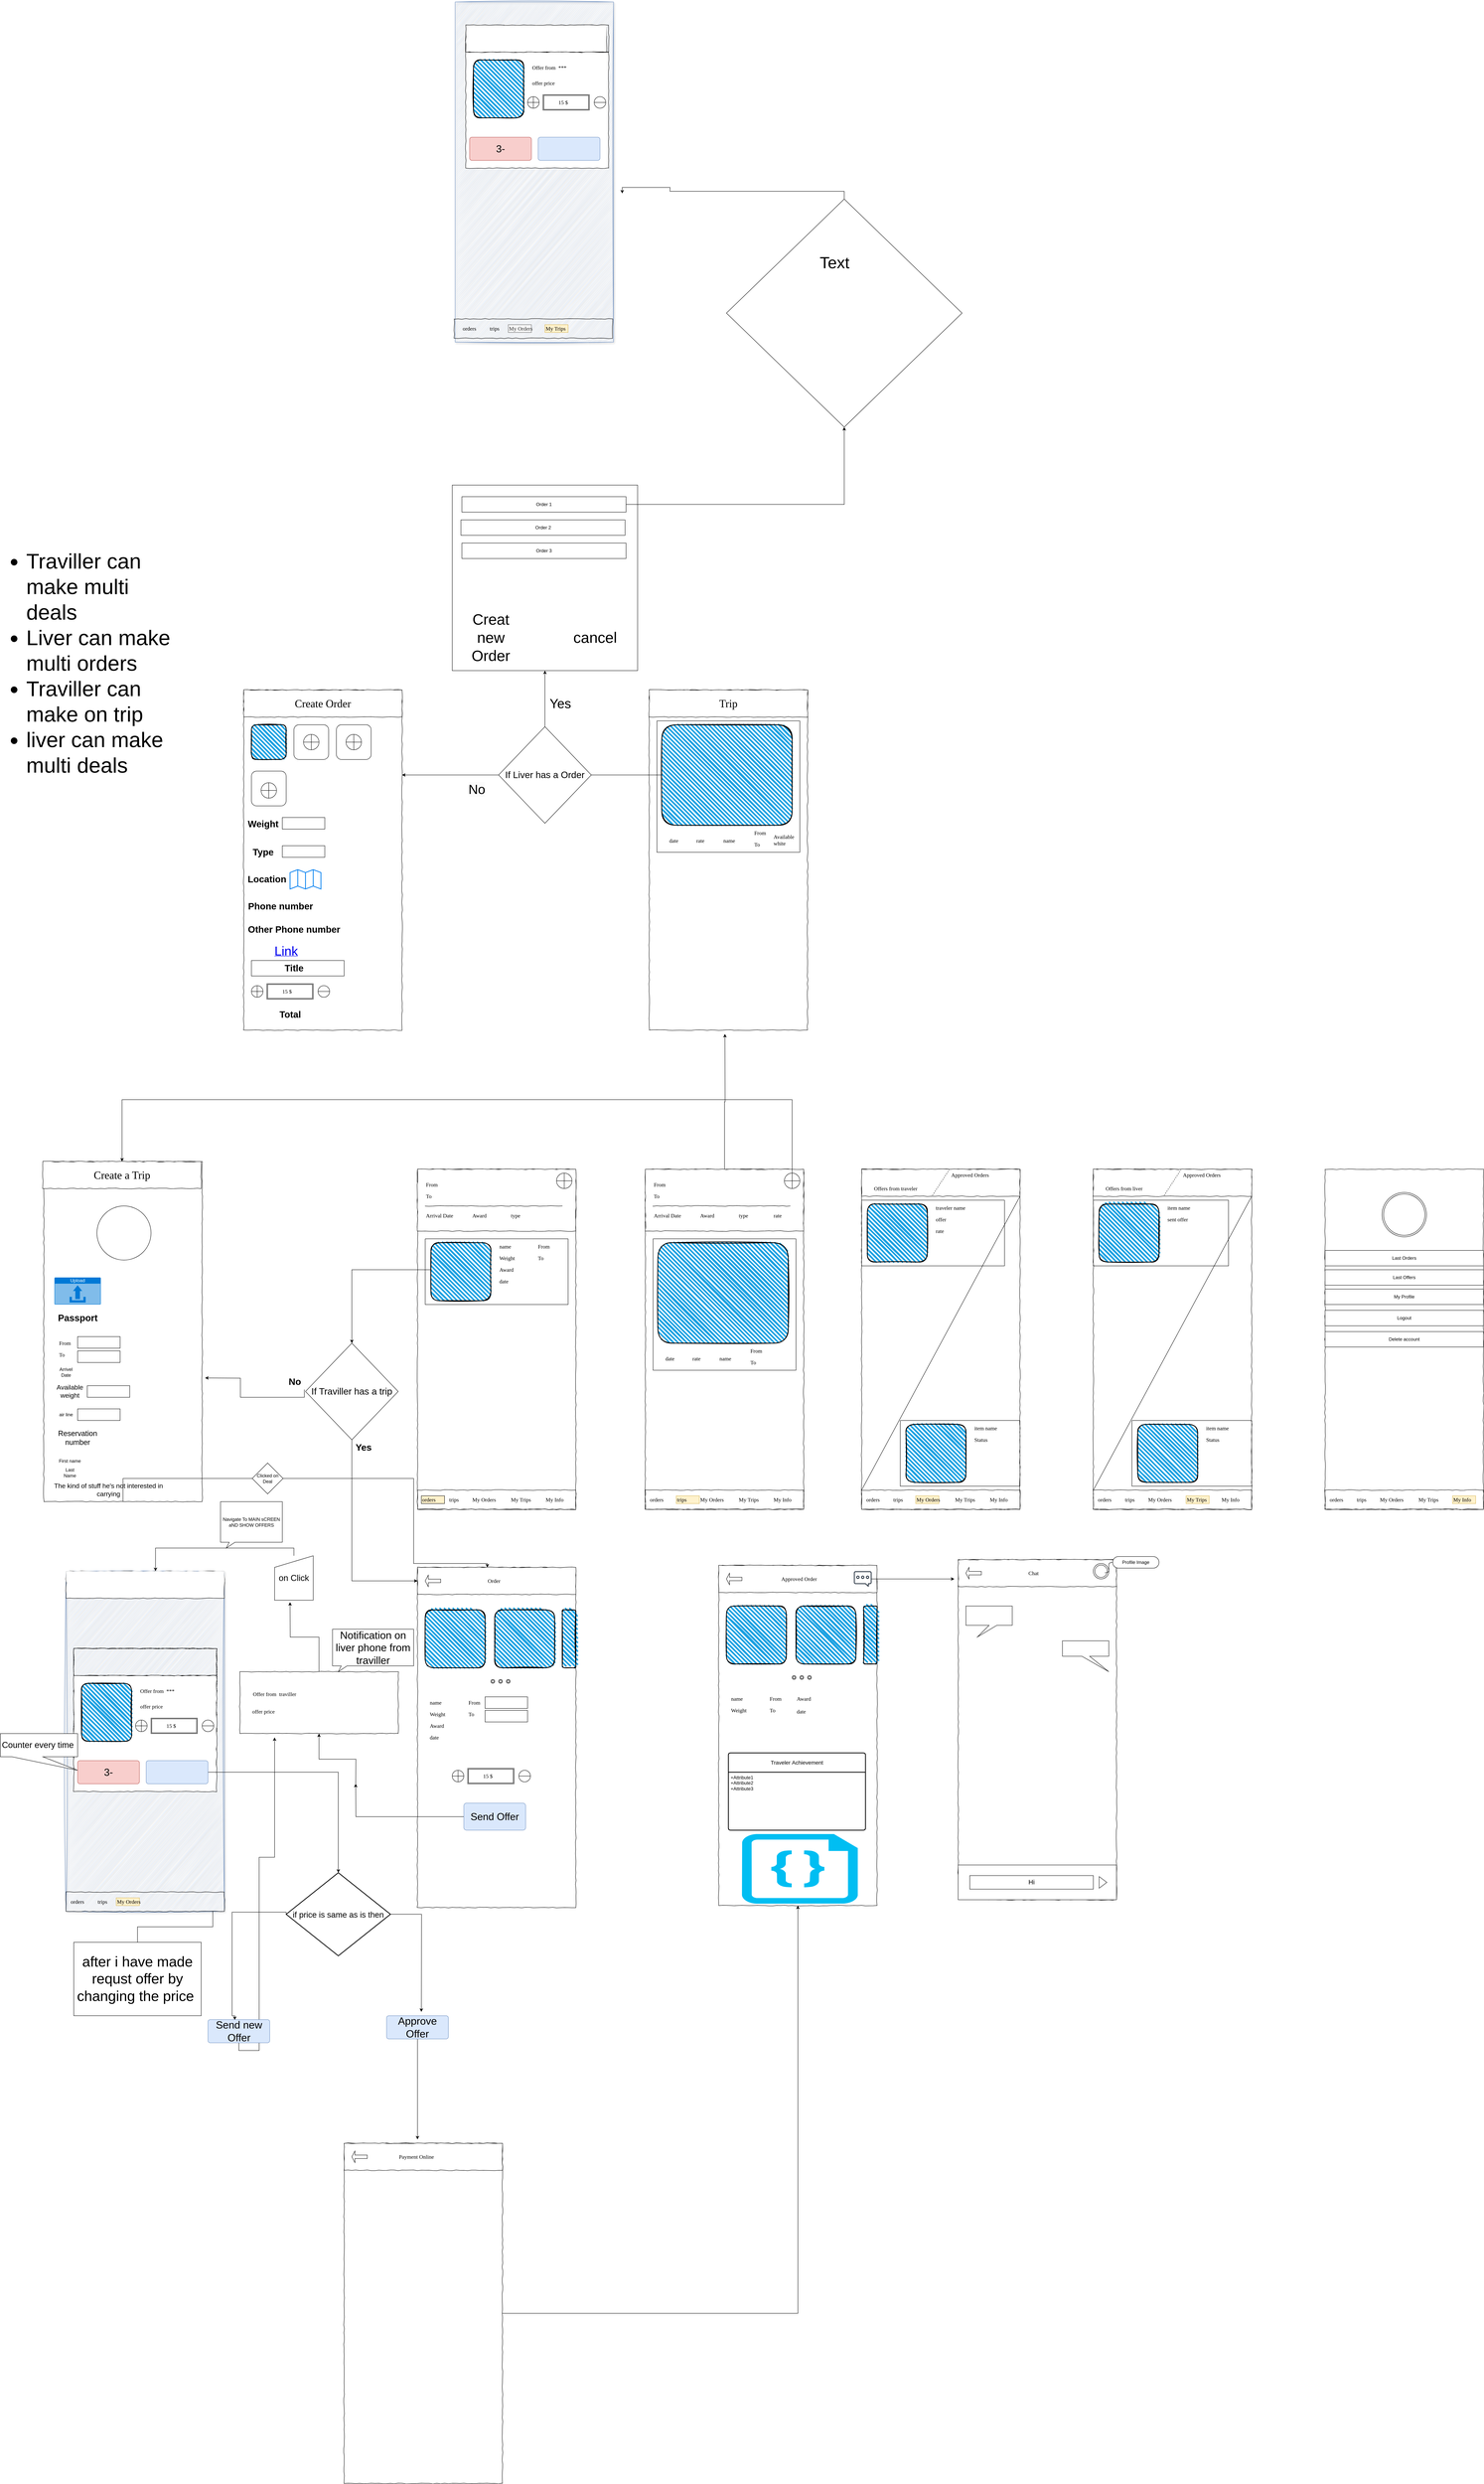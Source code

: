 <mxfile version="23.1.5" type="github">
  <diagram name="Page-1" id="03018318-947c-dd8e-b7a3-06fadd420f32">
    <mxGraphModel dx="6980" dy="7833" grid="1" gridSize="10" guides="1" tooltips="1" connect="1" arrows="1" fold="1" page="1" pageScale="1" pageWidth="1100" pageHeight="850" background="#ffffff" math="0" shadow="0">
      <root>
        <mxCell id="0" />
        <mxCell id="1" parent="0" />
        <mxCell id="677b7b8949515195-1" value="" style="whiteSpace=wrap;html=1;rounded=0;shadow=0;labelBackgroundColor=none;strokeColor=#000000;strokeWidth=1;fillColor=none;fontFamily=Verdana;fontSize=12;fontColor=#000000;align=center;comic=1;" parent="1" vertex="1">
          <mxGeometry x="-1070" y="-1660" width="410" height="880" as="geometry" />
        </mxCell>
        <mxCell id="677b7b8949515195-2" value="" style="whiteSpace=wrap;html=1;rounded=0;shadow=0;labelBackgroundColor=none;strokeWidth=1;fontFamily=Verdana;fontSize=28;align=center;comic=1;" parent="1" vertex="1">
          <mxGeometry x="-1070" y="-1660" width="410" height="160" as="geometry" />
        </mxCell>
        <mxCell id="677b7b8949515195-10" value="" style="whiteSpace=wrap;html=1;rounded=0;shadow=0;labelBackgroundColor=none;strokeWidth=1;fillColor=none;fontFamily=Verdana;fontSize=12;align=center;comic=1;" parent="1" vertex="1">
          <mxGeometry x="-1070" y="-830" width="410" height="50" as="geometry" />
        </mxCell>
        <mxCell id="677b7b8949515195-11" value="orders" style="text;html=1;points=[];align=left;verticalAlign=top;spacingTop=-4;fontSize=14;fontFamily=Verdana;glass=0;fillColor=#fff2cc;strokeColor=default;gradientColor=none;" parent="1" vertex="1">
          <mxGeometry x="-1060" y="-815" width="60" height="20" as="geometry" />
        </mxCell>
        <mxCell id="677b7b8949515195-12" value="trips" style="text;html=1;points=[];align=left;verticalAlign=top;spacingTop=-4;fontSize=14;fontFamily=Verdana" parent="1" vertex="1">
          <mxGeometry x="-990" y="-815" width="60" height="20" as="geometry" />
        </mxCell>
        <mxCell id="677b7b8949515195-13" value="My Orders" style="text;html=1;points=[];align=left;verticalAlign=top;spacingTop=-4;fontSize=14;fontFamily=Verdana" parent="1" vertex="1">
          <mxGeometry x="-930" y="-815" width="60" height="20" as="geometry" />
        </mxCell>
        <mxCell id="677b7b8949515195-14" value="My Trips" style="text;html=1;points=[];align=left;verticalAlign=top;spacingTop=-4;fontSize=14;fontFamily=Verdana" parent="1" vertex="1">
          <mxGeometry x="-830" y="-815" width="60" height="20" as="geometry" />
        </mxCell>
        <mxCell id="7J0OFaZJxiVTn2UEDyg7-8" value="My Info" style="text;html=1;points=[];align=left;verticalAlign=top;spacingTop=-4;fontSize=14;fontFamily=Verdana" vertex="1" parent="1">
          <mxGeometry x="-740" y="-815" width="60" height="20" as="geometry" />
        </mxCell>
        <mxCell id="7J0OFaZJxiVTn2UEDyg7-19" value="" style="shape=orEllipse;perimeter=ellipsePerimeter;whiteSpace=wrap;html=1;backgroundOutline=1;" vertex="1" parent="1">
          <mxGeometry x="-710" y="-1650" width="40" height="40" as="geometry" />
        </mxCell>
        <mxCell id="7J0OFaZJxiVTn2UEDyg7-20" value="From" style="text;html=1;points=[];align=left;verticalAlign=top;spacingTop=-4;fontSize=14;fontFamily=Verdana" vertex="1" parent="1">
          <mxGeometry x="-1050" y="-1630" width="60" height="20" as="geometry" />
        </mxCell>
        <mxCell id="7J0OFaZJxiVTn2UEDyg7-21" value="To" style="text;html=1;points=[];align=left;verticalAlign=top;spacingTop=-4;fontSize=14;fontFamily=Verdana" vertex="1" parent="1">
          <mxGeometry x="-1050" y="-1600" width="60" height="20" as="geometry" />
        </mxCell>
        <mxCell id="7J0OFaZJxiVTn2UEDyg7-22" value="" style="line;strokeWidth=1;html=1;rounded=0;shadow=0;labelBackgroundColor=none;fillColor=none;fontFamily=Verdana;fontSize=14;fontColor=#000000;align=center;comic=1;" vertex="1" parent="1">
          <mxGeometry x="-1050" y="-1570" width="355" height="10" as="geometry" />
        </mxCell>
        <mxCell id="7J0OFaZJxiVTn2UEDyg7-23" value="Arrival Date" style="text;html=1;points=[];align=left;verticalAlign=top;spacingTop=-4;fontSize=14;fontFamily=Verdana" vertex="1" parent="1">
          <mxGeometry x="-1050" y="-1550" width="60" height="20" as="geometry" />
        </mxCell>
        <mxCell id="7J0OFaZJxiVTn2UEDyg7-24" value="Award" style="text;html=1;points=[];align=left;verticalAlign=top;spacingTop=-4;fontSize=14;fontFamily=Verdana" vertex="1" parent="1">
          <mxGeometry x="-930" y="-1550" width="60" height="20" as="geometry" />
        </mxCell>
        <mxCell id="7J0OFaZJxiVTn2UEDyg7-26" value="type" style="text;html=1;points=[];align=left;verticalAlign=top;spacingTop=-4;fontSize=14;fontFamily=Verdana" vertex="1" parent="1">
          <mxGeometry x="-830" y="-1550" width="60" height="20" as="geometry" />
        </mxCell>
        <mxCell id="7J0OFaZJxiVTn2UEDyg7-176" style="edgeStyle=orthogonalEdgeStyle;rounded=0;orthogonalLoop=1;jettySize=auto;html=1;exitX=0;exitY=0.5;exitDx=0;exitDy=0;" edge="1" parent="1" source="7J0OFaZJxiVTn2UEDyg7-302" target="7J0OFaZJxiVTn2UEDyg7-159">
          <mxGeometry relative="1" as="geometry">
            <Array as="points">
              <mxPoint x="-1240" y="-595" />
            </Array>
          </mxGeometry>
        </mxCell>
        <mxCell id="7J0OFaZJxiVTn2UEDyg7-28" value="" style="swimlane;startSize=0;" vertex="1" parent="1">
          <mxGeometry x="-1050" y="-1480" width="370" height="170" as="geometry" />
        </mxCell>
        <mxCell id="7J0OFaZJxiVTn2UEDyg7-31" value="Weight" style="text;html=1;points=[];align=left;verticalAlign=top;spacingTop=-4;fontSize=14;fontFamily=Verdana" vertex="1" parent="7J0OFaZJxiVTn2UEDyg7-28">
          <mxGeometry x="190" y="40" width="60" height="20" as="geometry" />
        </mxCell>
        <mxCell id="7J0OFaZJxiVTn2UEDyg7-34" value="Award" style="text;html=1;points=[];align=left;verticalAlign=top;spacingTop=-4;fontSize=14;fontFamily=Verdana" vertex="1" parent="7J0OFaZJxiVTn2UEDyg7-28">
          <mxGeometry x="190" y="70" width="60" height="20" as="geometry" />
        </mxCell>
        <mxCell id="7J0OFaZJxiVTn2UEDyg7-36" value="date" style="text;html=1;points=[];align=left;verticalAlign=top;spacingTop=-4;fontSize=14;fontFamily=Verdana" vertex="1" parent="7J0OFaZJxiVTn2UEDyg7-28">
          <mxGeometry x="190" y="100" width="60" height="20" as="geometry" />
        </mxCell>
        <mxCell id="7J0OFaZJxiVTn2UEDyg7-63" value="From" style="text;html=1;points=[];align=left;verticalAlign=top;spacingTop=-4;fontSize=14;fontFamily=Verdana" vertex="1" parent="7J0OFaZJxiVTn2UEDyg7-28">
          <mxGeometry x="290" y="10" width="60" height="20" as="geometry" />
        </mxCell>
        <mxCell id="7J0OFaZJxiVTn2UEDyg7-64" value="To" style="text;html=1;points=[];align=left;verticalAlign=top;spacingTop=-4;fontSize=14;fontFamily=Verdana" vertex="1" parent="7J0OFaZJxiVTn2UEDyg7-28">
          <mxGeometry x="290" y="40" width="60" height="20" as="geometry" />
        </mxCell>
        <mxCell id="7J0OFaZJxiVTn2UEDyg7-29" value="" style="rounded=1;whiteSpace=wrap;html=1;strokeWidth=2;fillWeight=4;hachureGap=8;hachureAngle=45;fillColor=#1ba1e2;sketch=1;" vertex="1" parent="1">
          <mxGeometry x="-1035" y="-1470" width="155" height="150" as="geometry" />
        </mxCell>
        <mxCell id="7J0OFaZJxiVTn2UEDyg7-30" value="name" style="text;html=1;points=[];align=left;verticalAlign=top;spacingTop=-4;fontSize=14;fontFamily=Verdana" vertex="1" parent="1">
          <mxGeometry x="-860" y="-1470" width="60" height="20" as="geometry" />
        </mxCell>
        <mxCell id="7J0OFaZJxiVTn2UEDyg7-38" value="" style="whiteSpace=wrap;html=1;rounded=0;shadow=0;labelBackgroundColor=none;strokeColor=#000000;strokeWidth=1;fillColor=none;fontFamily=Verdana;fontSize=12;fontColor=#000000;align=center;comic=1;" vertex="1" parent="1">
          <mxGeometry x="-480" y="-1660" width="410" height="880" as="geometry" />
        </mxCell>
        <mxCell id="7J0OFaZJxiVTn2UEDyg7-291" style="edgeStyle=orthogonalEdgeStyle;rounded=0;orthogonalLoop=1;jettySize=auto;html=1;exitX=0.5;exitY=0;exitDx=0;exitDy=0;" edge="1" parent="1" source="7J0OFaZJxiVTn2UEDyg7-39">
          <mxGeometry relative="1" as="geometry">
            <mxPoint x="-274" y="-2010" as="targetPoint" />
          </mxGeometry>
        </mxCell>
        <mxCell id="7J0OFaZJxiVTn2UEDyg7-39" value="" style="whiteSpace=wrap;html=1;rounded=0;shadow=0;labelBackgroundColor=none;strokeWidth=1;fontFamily=Verdana;fontSize=28;align=center;comic=1;" vertex="1" parent="1">
          <mxGeometry x="-480" y="-1660" width="410" height="160" as="geometry" />
        </mxCell>
        <mxCell id="7J0OFaZJxiVTn2UEDyg7-40" value="" style="whiteSpace=wrap;html=1;rounded=0;shadow=0;labelBackgroundColor=none;strokeWidth=1;fillColor=none;fontFamily=Verdana;fontSize=12;align=center;comic=1;" vertex="1" parent="1">
          <mxGeometry x="-480" y="-830" width="410" height="50" as="geometry" />
        </mxCell>
        <mxCell id="7J0OFaZJxiVTn2UEDyg7-41" value="orders" style="text;html=1;points=[];align=left;verticalAlign=top;spacingTop=-4;fontSize=14;fontFamily=Verdana;glass=0;" vertex="1" parent="1">
          <mxGeometry x="-470" y="-815" width="60" height="20" as="geometry" />
        </mxCell>
        <mxCell id="7J0OFaZJxiVTn2UEDyg7-42" value="trips" style="text;html=1;points=[];align=left;verticalAlign=top;spacingTop=-4;fontSize=14;fontFamily=Verdana;fillColor=#fff2cc;strokeColor=#d6b656;" vertex="1" parent="1">
          <mxGeometry x="-400" y="-815" width="60" height="20" as="geometry" />
        </mxCell>
        <mxCell id="7J0OFaZJxiVTn2UEDyg7-43" value="My Orders" style="text;html=1;points=[];align=left;verticalAlign=top;spacingTop=-4;fontSize=14;fontFamily=Verdana" vertex="1" parent="1">
          <mxGeometry x="-340" y="-815" width="60" height="20" as="geometry" />
        </mxCell>
        <mxCell id="7J0OFaZJxiVTn2UEDyg7-44" value="My Trips" style="text;html=1;points=[];align=left;verticalAlign=top;spacingTop=-4;fontSize=14;fontFamily=Verdana" vertex="1" parent="1">
          <mxGeometry x="-240" y="-815" width="60" height="20" as="geometry" />
        </mxCell>
        <mxCell id="7J0OFaZJxiVTn2UEDyg7-45" value="My Info" style="text;html=1;points=[];align=left;verticalAlign=top;spacingTop=-4;fontSize=14;fontFamily=Verdana" vertex="1" parent="1">
          <mxGeometry x="-150" y="-815" width="60" height="20" as="geometry" />
        </mxCell>
        <mxCell id="7J0OFaZJxiVTn2UEDyg7-339" style="edgeStyle=orthogonalEdgeStyle;rounded=0;orthogonalLoop=1;jettySize=auto;html=1;exitX=0.5;exitY=0;exitDx=0;exitDy=0;entryX=0.5;entryY=0;entryDx=0;entryDy=0;" edge="1" parent="1" source="7J0OFaZJxiVTn2UEDyg7-46" target="7J0OFaZJxiVTn2UEDyg7-307">
          <mxGeometry relative="1" as="geometry">
            <Array as="points">
              <mxPoint x="-100" y="-1840" />
              <mxPoint x="-1835" y="-1840" />
            </Array>
          </mxGeometry>
        </mxCell>
        <mxCell id="7J0OFaZJxiVTn2UEDyg7-46" value="" style="shape=orEllipse;perimeter=ellipsePerimeter;whiteSpace=wrap;html=1;backgroundOutline=1;" vertex="1" parent="1">
          <mxGeometry x="-120" y="-1650" width="40" height="40" as="geometry" />
        </mxCell>
        <mxCell id="7J0OFaZJxiVTn2UEDyg7-47" value="From" style="text;html=1;points=[];align=left;verticalAlign=top;spacingTop=-4;fontSize=14;fontFamily=Verdana" vertex="1" parent="1">
          <mxGeometry x="-460" y="-1630" width="60" height="20" as="geometry" />
        </mxCell>
        <mxCell id="7J0OFaZJxiVTn2UEDyg7-48" value="To" style="text;html=1;points=[];align=left;verticalAlign=top;spacingTop=-4;fontSize=14;fontFamily=Verdana" vertex="1" parent="1">
          <mxGeometry x="-460" y="-1600" width="60" height="20" as="geometry" />
        </mxCell>
        <mxCell id="7J0OFaZJxiVTn2UEDyg7-49" value="" style="line;strokeWidth=1;html=1;rounded=0;shadow=0;labelBackgroundColor=none;fillColor=none;fontFamily=Verdana;fontSize=14;fontColor=#000000;align=center;comic=1;" vertex="1" parent="1">
          <mxGeometry x="-460" y="-1570" width="355" height="10" as="geometry" />
        </mxCell>
        <mxCell id="7J0OFaZJxiVTn2UEDyg7-50" value="Arrival Date" style="text;html=1;points=[];align=left;verticalAlign=top;spacingTop=-4;fontSize=14;fontFamily=Verdana" vertex="1" parent="1">
          <mxGeometry x="-460" y="-1550" width="60" height="20" as="geometry" />
        </mxCell>
        <mxCell id="7J0OFaZJxiVTn2UEDyg7-51" value="Award" style="text;html=1;points=[];align=left;verticalAlign=top;spacingTop=-4;fontSize=14;fontFamily=Verdana" vertex="1" parent="1">
          <mxGeometry x="-340" y="-1550" width="60" height="20" as="geometry" />
        </mxCell>
        <mxCell id="7J0OFaZJxiVTn2UEDyg7-52" value="type" style="text;html=1;points=[];align=left;verticalAlign=top;spacingTop=-4;fontSize=14;fontFamily=Verdana" vertex="1" parent="1">
          <mxGeometry x="-240" y="-1550" width="60" height="20" as="geometry" />
        </mxCell>
        <mxCell id="7J0OFaZJxiVTn2UEDyg7-53" value="rate" style="text;html=1;points=[];align=left;verticalAlign=top;spacingTop=-4;fontSize=14;fontFamily=Verdana" vertex="1" parent="1">
          <mxGeometry x="-150" y="-1550" width="60" height="20" as="geometry" />
        </mxCell>
        <mxCell id="7J0OFaZJxiVTn2UEDyg7-54" value="" style="swimlane;startSize=0;" vertex="1" parent="1">
          <mxGeometry x="-460" y="-1480" width="370" height="340" as="geometry" />
        </mxCell>
        <mxCell id="7J0OFaZJxiVTn2UEDyg7-57" value="date" style="text;html=1;points=[];align=left;verticalAlign=top;spacingTop=-4;fontSize=14;fontFamily=Verdana" vertex="1" parent="7J0OFaZJxiVTn2UEDyg7-54">
          <mxGeometry x="30" y="300" width="60" height="20" as="geometry" />
        </mxCell>
        <mxCell id="7J0OFaZJxiVTn2UEDyg7-59" value="name" style="text;html=1;points=[];align=left;verticalAlign=top;spacingTop=-4;fontSize=14;fontFamily=Verdana" vertex="1" parent="7J0OFaZJxiVTn2UEDyg7-54">
          <mxGeometry x="170" y="300" width="60" height="20" as="geometry" />
        </mxCell>
        <mxCell id="7J0OFaZJxiVTn2UEDyg7-62" value="rate" style="text;html=1;points=[];align=left;verticalAlign=top;spacingTop=-4;fontSize=14;fontFamily=Verdana" vertex="1" parent="7J0OFaZJxiVTn2UEDyg7-54">
          <mxGeometry x="100" y="300" width="60" height="20" as="geometry" />
        </mxCell>
        <mxCell id="7J0OFaZJxiVTn2UEDyg7-65" value="From" style="text;html=1;points=[];align=left;verticalAlign=top;spacingTop=-4;fontSize=14;fontFamily=Verdana" vertex="1" parent="7J0OFaZJxiVTn2UEDyg7-54">
          <mxGeometry x="250" y="280" width="60" height="20" as="geometry" />
        </mxCell>
        <mxCell id="7J0OFaZJxiVTn2UEDyg7-66" value="To" style="text;html=1;points=[];align=left;verticalAlign=top;spacingTop=-4;fontSize=14;fontFamily=Verdana" vertex="1" parent="7J0OFaZJxiVTn2UEDyg7-54">
          <mxGeometry x="250" y="310" width="60" height="20" as="geometry" />
        </mxCell>
        <mxCell id="7J0OFaZJxiVTn2UEDyg7-58" value="" style="rounded=1;whiteSpace=wrap;html=1;strokeWidth=2;fillWeight=4;hachureGap=8;hachureAngle=45;fillColor=#1ba1e2;sketch=1;" vertex="1" parent="1">
          <mxGeometry x="-447.5" y="-1470" width="337.5" height="260" as="geometry" />
        </mxCell>
        <mxCell id="7J0OFaZJxiVTn2UEDyg7-67" value="" style="whiteSpace=wrap;html=1;rounded=0;shadow=0;labelBackgroundColor=none;strokeColor=#000000;strokeWidth=1;fillColor=none;fontFamily=Verdana;fontSize=12;fontColor=#000000;align=center;comic=1;" vertex="1" parent="1">
          <mxGeometry x="80" y="-1660" width="410" height="880" as="geometry" />
        </mxCell>
        <mxCell id="7J0OFaZJxiVTn2UEDyg7-68" value="" style="whiteSpace=wrap;html=1;rounded=0;shadow=0;labelBackgroundColor=none;strokeWidth=1;fontFamily=Verdana;fontSize=28;align=center;comic=1;" vertex="1" parent="1">
          <mxGeometry x="80" y="-1660" width="410" height="70" as="geometry" />
        </mxCell>
        <mxCell id="7J0OFaZJxiVTn2UEDyg7-69" value="" style="whiteSpace=wrap;html=1;rounded=0;shadow=0;labelBackgroundColor=none;strokeWidth=1;fillColor=none;fontFamily=Verdana;fontSize=12;align=center;comic=1;" vertex="1" parent="1">
          <mxGeometry x="80" y="-830" width="410" height="50" as="geometry" />
        </mxCell>
        <mxCell id="7J0OFaZJxiVTn2UEDyg7-70" value="orders" style="text;html=1;points=[];align=left;verticalAlign=top;spacingTop=-4;fontSize=14;fontFamily=Verdana;glass=0;" vertex="1" parent="1">
          <mxGeometry x="90" y="-815" width="60" height="20" as="geometry" />
        </mxCell>
        <mxCell id="7J0OFaZJxiVTn2UEDyg7-71" value="trips" style="text;html=1;points=[];align=left;verticalAlign=top;spacingTop=-4;fontSize=14;fontFamily=Verdana;" vertex="1" parent="1">
          <mxGeometry x="160" y="-815" width="60" height="20" as="geometry" />
        </mxCell>
        <mxCell id="7J0OFaZJxiVTn2UEDyg7-72" value="My Orders" style="text;html=1;points=[];align=left;verticalAlign=top;spacingTop=-4;fontSize=14;fontFamily=Verdana;fillColor=#fff2cc;strokeColor=#d6b656;" vertex="1" parent="1">
          <mxGeometry x="220" y="-815" width="60" height="20" as="geometry" />
        </mxCell>
        <mxCell id="7J0OFaZJxiVTn2UEDyg7-73" value="My Trips" style="text;html=1;points=[];align=left;verticalAlign=top;spacingTop=-4;fontSize=14;fontFamily=Verdana" vertex="1" parent="1">
          <mxGeometry x="320" y="-815" width="60" height="20" as="geometry" />
        </mxCell>
        <mxCell id="7J0OFaZJxiVTn2UEDyg7-74" value="My Info" style="text;html=1;points=[];align=left;verticalAlign=top;spacingTop=-4;fontSize=14;fontFamily=Verdana" vertex="1" parent="1">
          <mxGeometry x="410" y="-815" width="60" height="20" as="geometry" />
        </mxCell>
        <mxCell id="7J0OFaZJxiVTn2UEDyg7-76" value="Offers&amp;nbsp;from traveler" style="text;html=1;points=[];align=left;verticalAlign=top;spacingTop=-4;fontSize=14;fontFamily=Verdana" vertex="1" parent="1">
          <mxGeometry x="110" y="-1620" width="60" height="20" as="geometry" />
        </mxCell>
        <mxCell id="7J0OFaZJxiVTn2UEDyg7-77" value="Approved Orders" style="text;html=1;points=[];align=left;verticalAlign=top;spacingTop=-4;fontSize=14;fontFamily=Verdana" vertex="1" parent="1">
          <mxGeometry x="310" y="-1655" width="60" height="20" as="geometry" />
        </mxCell>
        <mxCell id="7J0OFaZJxiVTn2UEDyg7-91" value="" style="endArrow=none;dashed=1;html=1;rounded=0;exitX=0.447;exitY=0.971;exitDx=0;exitDy=0;exitPerimeter=0;entryX=0.553;entryY=0.019;entryDx=0;entryDy=0;entryPerimeter=0;" edge="1" parent="1" source="7J0OFaZJxiVTn2UEDyg7-68" target="7J0OFaZJxiVTn2UEDyg7-68">
          <mxGeometry width="50" height="50" relative="1" as="geometry">
            <mxPoint x="140" y="-1600" as="sourcePoint" />
            <mxPoint x="410" y="-1656.842" as="targetPoint" />
          </mxGeometry>
        </mxCell>
        <mxCell id="7J0OFaZJxiVTn2UEDyg7-98" value="" style="endArrow=none;html=1;rounded=0;entryX=0;entryY=0;entryDx=0;entryDy=0;exitX=1;exitY=1;exitDx=0;exitDy=0;" edge="1" parent="1" source="7J0OFaZJxiVTn2UEDyg7-68" target="7J0OFaZJxiVTn2UEDyg7-69">
          <mxGeometry width="50" height="50" relative="1" as="geometry">
            <mxPoint x="280" y="-1070" as="sourcePoint" />
            <mxPoint x="330" y="-1120" as="targetPoint" />
          </mxGeometry>
        </mxCell>
        <mxCell id="7J0OFaZJxiVTn2UEDyg7-99" value="" style="swimlane;startSize=0;" vertex="1" parent="1">
          <mxGeometry x="80" y="-1580" width="370" height="170" as="geometry" />
        </mxCell>
        <mxCell id="7J0OFaZJxiVTn2UEDyg7-100" value="offer" style="text;html=1;points=[];align=left;verticalAlign=top;spacingTop=-4;fontSize=14;fontFamily=Verdana" vertex="1" parent="7J0OFaZJxiVTn2UEDyg7-99">
          <mxGeometry x="190" y="40" width="60" height="20" as="geometry" />
        </mxCell>
        <mxCell id="7J0OFaZJxiVTn2UEDyg7-103" value="rate" style="text;html=1;points=[];align=left;verticalAlign=top;spacingTop=-4;fontSize=14;fontFamily=Verdana" vertex="1" parent="7J0OFaZJxiVTn2UEDyg7-99">
          <mxGeometry x="190" y="70" width="60" height="20" as="geometry" />
        </mxCell>
        <mxCell id="7J0OFaZJxiVTn2UEDyg7-105" value="" style="rounded=1;whiteSpace=wrap;html=1;strokeWidth=2;fillWeight=4;hachureGap=8;hachureAngle=45;fillColor=#1ba1e2;sketch=1;" vertex="1" parent="1">
          <mxGeometry x="95" y="-1570" width="155" height="150" as="geometry" />
        </mxCell>
        <mxCell id="7J0OFaZJxiVTn2UEDyg7-106" value="traveler name" style="text;html=1;points=[];align=left;verticalAlign=top;spacingTop=-4;fontSize=14;fontFamily=Verdana" vertex="1" parent="1">
          <mxGeometry x="270" y="-1570" width="60" height="20" as="geometry" />
        </mxCell>
        <mxCell id="7J0OFaZJxiVTn2UEDyg7-107" value="" style="swimlane;startSize=0;" vertex="1" parent="1">
          <mxGeometry x="180" y="-1010" width="310" height="170" as="geometry" />
        </mxCell>
        <mxCell id="7J0OFaZJxiVTn2UEDyg7-108" value="Status" style="text;html=1;points=[];align=left;verticalAlign=top;spacingTop=-4;fontSize=14;fontFamily=Verdana" vertex="1" parent="7J0OFaZJxiVTn2UEDyg7-107">
          <mxGeometry x="190" y="40" width="60" height="20" as="geometry" />
        </mxCell>
        <mxCell id="7J0OFaZJxiVTn2UEDyg7-110" value="" style="rounded=1;whiteSpace=wrap;html=1;strokeWidth=2;fillWeight=4;hachureGap=8;hachureAngle=45;fillColor=#1ba1e2;sketch=1;" vertex="1" parent="1">
          <mxGeometry x="195" y="-1000" width="155" height="150" as="geometry" />
        </mxCell>
        <mxCell id="7J0OFaZJxiVTn2UEDyg7-111" value="item name" style="text;html=1;points=[];align=left;verticalAlign=top;spacingTop=-4;fontSize=14;fontFamily=Verdana" vertex="1" parent="1">
          <mxGeometry x="370" y="-1000" width="60" height="20" as="geometry" />
        </mxCell>
        <mxCell id="7J0OFaZJxiVTn2UEDyg7-112" value="" style="whiteSpace=wrap;html=1;rounded=0;shadow=0;labelBackgroundColor=none;strokeColor=#000000;strokeWidth=1;fillColor=none;fontFamily=Verdana;fontSize=12;fontColor=#000000;align=center;comic=1;" vertex="1" parent="1">
          <mxGeometry x="680" y="-1660" width="410" height="880" as="geometry" />
        </mxCell>
        <mxCell id="7J0OFaZJxiVTn2UEDyg7-113" value="" style="whiteSpace=wrap;html=1;rounded=0;shadow=0;labelBackgroundColor=none;strokeWidth=1;fontFamily=Verdana;fontSize=28;align=center;comic=1;" vertex="1" parent="1">
          <mxGeometry x="680" y="-1660" width="410" height="70" as="geometry" />
        </mxCell>
        <mxCell id="7J0OFaZJxiVTn2UEDyg7-114" value="" style="whiteSpace=wrap;html=1;rounded=0;shadow=0;labelBackgroundColor=none;strokeWidth=1;fillColor=none;fontFamily=Verdana;fontSize=12;align=center;comic=1;" vertex="1" parent="1">
          <mxGeometry x="680" y="-830" width="410" height="50" as="geometry" />
        </mxCell>
        <mxCell id="7J0OFaZJxiVTn2UEDyg7-115" value="orders" style="text;html=1;points=[];align=left;verticalAlign=top;spacingTop=-4;fontSize=14;fontFamily=Verdana;glass=0;" vertex="1" parent="1">
          <mxGeometry x="690" y="-815" width="60" height="20" as="geometry" />
        </mxCell>
        <mxCell id="7J0OFaZJxiVTn2UEDyg7-116" value="trips" style="text;html=1;points=[];align=left;verticalAlign=top;spacingTop=-4;fontSize=14;fontFamily=Verdana;" vertex="1" parent="1">
          <mxGeometry x="760" y="-815" width="60" height="20" as="geometry" />
        </mxCell>
        <mxCell id="7J0OFaZJxiVTn2UEDyg7-117" value="My Orders" style="text;html=1;points=[];align=left;verticalAlign=top;spacingTop=-4;fontSize=14;fontFamily=Verdana;" vertex="1" parent="1">
          <mxGeometry x="820" y="-815" width="60" height="20" as="geometry" />
        </mxCell>
        <mxCell id="7J0OFaZJxiVTn2UEDyg7-118" value="My Trips" style="text;html=1;points=[];align=left;verticalAlign=top;spacingTop=-4;fontSize=14;fontFamily=Verdana;fillColor=#fff2cc;strokeColor=#d6b656;" vertex="1" parent="1">
          <mxGeometry x="920" y="-815" width="60" height="20" as="geometry" />
        </mxCell>
        <mxCell id="7J0OFaZJxiVTn2UEDyg7-119" value="My Info" style="text;html=1;points=[];align=left;verticalAlign=top;spacingTop=-4;fontSize=14;fontFamily=Verdana" vertex="1" parent="1">
          <mxGeometry x="1010" y="-815" width="60" height="20" as="geometry" />
        </mxCell>
        <mxCell id="7J0OFaZJxiVTn2UEDyg7-120" value="Offers&amp;nbsp;from liver" style="text;html=1;points=[];align=left;verticalAlign=top;spacingTop=-4;fontSize=14;fontFamily=Verdana" vertex="1" parent="1">
          <mxGeometry x="710" y="-1620" width="60" height="20" as="geometry" />
        </mxCell>
        <mxCell id="7J0OFaZJxiVTn2UEDyg7-121" value="Approved Orders" style="text;html=1;points=[];align=left;verticalAlign=top;spacingTop=-4;fontSize=14;fontFamily=Verdana" vertex="1" parent="1">
          <mxGeometry x="910" y="-1655" width="60" height="20" as="geometry" />
        </mxCell>
        <mxCell id="7J0OFaZJxiVTn2UEDyg7-122" value="" style="endArrow=none;dashed=1;html=1;rounded=0;exitX=0.447;exitY=0.971;exitDx=0;exitDy=0;exitPerimeter=0;entryX=0.553;entryY=0.019;entryDx=0;entryDy=0;entryPerimeter=0;" edge="1" parent="1" source="7J0OFaZJxiVTn2UEDyg7-113" target="7J0OFaZJxiVTn2UEDyg7-113">
          <mxGeometry width="50" height="50" relative="1" as="geometry">
            <mxPoint x="740" y="-1600" as="sourcePoint" />
            <mxPoint x="1010" y="-1656.842" as="targetPoint" />
          </mxGeometry>
        </mxCell>
        <mxCell id="7J0OFaZJxiVTn2UEDyg7-123" value="" style="endArrow=none;html=1;rounded=0;entryX=0;entryY=0;entryDx=0;entryDy=0;exitX=1;exitY=1;exitDx=0;exitDy=0;" edge="1" parent="1" source="7J0OFaZJxiVTn2UEDyg7-113" target="7J0OFaZJxiVTn2UEDyg7-114">
          <mxGeometry width="50" height="50" relative="1" as="geometry">
            <mxPoint x="880" y="-1070" as="sourcePoint" />
            <mxPoint x="930" y="-1120" as="targetPoint" />
          </mxGeometry>
        </mxCell>
        <mxCell id="7J0OFaZJxiVTn2UEDyg7-124" value="" style="swimlane;startSize=0;" vertex="1" parent="1">
          <mxGeometry x="680" y="-1580" width="350" height="170" as="geometry" />
        </mxCell>
        <mxCell id="7J0OFaZJxiVTn2UEDyg7-125" value="sent offer" style="text;html=1;points=[];align=left;verticalAlign=top;spacingTop=-4;fontSize=14;fontFamily=Verdana" vertex="1" parent="7J0OFaZJxiVTn2UEDyg7-124">
          <mxGeometry x="190" y="40" width="60" height="20" as="geometry" />
        </mxCell>
        <mxCell id="7J0OFaZJxiVTn2UEDyg7-127" value="" style="rounded=1;whiteSpace=wrap;html=1;strokeWidth=2;fillWeight=4;hachureGap=8;hachureAngle=45;fillColor=#1ba1e2;sketch=1;" vertex="1" parent="1">
          <mxGeometry x="695" y="-1570" width="155" height="150" as="geometry" />
        </mxCell>
        <mxCell id="7J0OFaZJxiVTn2UEDyg7-128" value="item&amp;nbsp;name" style="text;html=1;points=[];align=left;verticalAlign=top;spacingTop=-4;fontSize=14;fontFamily=Verdana" vertex="1" parent="1">
          <mxGeometry x="870" y="-1570" width="60" height="20" as="geometry" />
        </mxCell>
        <mxCell id="7J0OFaZJxiVTn2UEDyg7-129" value="" style="swimlane;startSize=0;" vertex="1" parent="1">
          <mxGeometry x="780" y="-1010" width="310" height="170" as="geometry" />
        </mxCell>
        <mxCell id="7J0OFaZJxiVTn2UEDyg7-130" value="Status" style="text;html=1;points=[];align=left;verticalAlign=top;spacingTop=-4;fontSize=14;fontFamily=Verdana" vertex="1" parent="7J0OFaZJxiVTn2UEDyg7-129">
          <mxGeometry x="190" y="40" width="60" height="20" as="geometry" />
        </mxCell>
        <mxCell id="7J0OFaZJxiVTn2UEDyg7-131" value="" style="rounded=1;whiteSpace=wrap;html=1;strokeWidth=2;fillWeight=4;hachureGap=8;hachureAngle=45;fillColor=#1ba1e2;sketch=1;" vertex="1" parent="1">
          <mxGeometry x="795" y="-1000" width="155" height="150" as="geometry" />
        </mxCell>
        <mxCell id="7J0OFaZJxiVTn2UEDyg7-132" value="item name" style="text;html=1;points=[];align=left;verticalAlign=top;spacingTop=-4;fontSize=14;fontFamily=Verdana" vertex="1" parent="1">
          <mxGeometry x="970" y="-1000" width="60" height="20" as="geometry" />
        </mxCell>
        <mxCell id="7J0OFaZJxiVTn2UEDyg7-134" value="" style="whiteSpace=wrap;html=1;rounded=0;shadow=0;labelBackgroundColor=none;strokeColor=#000000;strokeWidth=1;fillColor=none;fontFamily=Verdana;fontSize=12;fontColor=#000000;align=center;comic=1;" vertex="1" parent="1">
          <mxGeometry x="1280" y="-1660" width="410" height="880" as="geometry" />
        </mxCell>
        <mxCell id="7J0OFaZJxiVTn2UEDyg7-136" value="" style="whiteSpace=wrap;html=1;rounded=0;shadow=0;labelBackgroundColor=none;strokeWidth=1;fillColor=none;fontFamily=Verdana;fontSize=12;align=center;comic=1;" vertex="1" parent="1">
          <mxGeometry x="1280" y="-830" width="410" height="50" as="geometry" />
        </mxCell>
        <mxCell id="7J0OFaZJxiVTn2UEDyg7-137" value="orders" style="text;html=1;points=[];align=left;verticalAlign=top;spacingTop=-4;fontSize=14;fontFamily=Verdana;glass=0;" vertex="1" parent="1">
          <mxGeometry x="1290" y="-815" width="60" height="20" as="geometry" />
        </mxCell>
        <mxCell id="7J0OFaZJxiVTn2UEDyg7-138" value="trips" style="text;html=1;points=[];align=left;verticalAlign=top;spacingTop=-4;fontSize=14;fontFamily=Verdana;" vertex="1" parent="1">
          <mxGeometry x="1360" y="-815" width="60" height="20" as="geometry" />
        </mxCell>
        <mxCell id="7J0OFaZJxiVTn2UEDyg7-139" value="My Orders" style="text;html=1;points=[];align=left;verticalAlign=top;spacingTop=-4;fontSize=14;fontFamily=Verdana;" vertex="1" parent="1">
          <mxGeometry x="1420" y="-815" width="60" height="20" as="geometry" />
        </mxCell>
        <mxCell id="7J0OFaZJxiVTn2UEDyg7-140" value="My Trips" style="text;html=1;points=[];align=left;verticalAlign=top;spacingTop=-4;fontSize=14;fontFamily=Verdana;" vertex="1" parent="1">
          <mxGeometry x="1520" y="-815" width="60" height="20" as="geometry" />
        </mxCell>
        <mxCell id="7J0OFaZJxiVTn2UEDyg7-141" value="My Info" style="text;html=1;points=[];align=left;verticalAlign=top;spacingTop=-4;fontSize=14;fontFamily=Verdana;fillColor=#fff2cc;strokeColor=#d6b656;" vertex="1" parent="1">
          <mxGeometry x="1610" y="-815" width="60" height="20" as="geometry" />
        </mxCell>
        <mxCell id="7J0OFaZJxiVTn2UEDyg7-155" value="Last Orders" style="whiteSpace=wrap;html=1;align=center;" vertex="1" parent="1">
          <mxGeometry x="1280" y="-1450" width="410" height="40" as="geometry" />
        </mxCell>
        <mxCell id="7J0OFaZJxiVTn2UEDyg7-156" value="Last Offers" style="whiteSpace=wrap;html=1;align=center;" vertex="1" parent="1">
          <mxGeometry x="1280" y="-1400" width="410" height="40" as="geometry" />
        </mxCell>
        <mxCell id="7J0OFaZJxiVTn2UEDyg7-157" value="My Profile" style="whiteSpace=wrap;html=1;align=center;" vertex="1" parent="1">
          <mxGeometry x="1280" y="-1350" width="410" height="40" as="geometry" />
        </mxCell>
        <mxCell id="7J0OFaZJxiVTn2UEDyg7-158" value="" style="whiteSpace=wrap;html=1;rounded=0;shadow=0;labelBackgroundColor=none;strokeColor=#000000;strokeWidth=1;fillColor=none;fontFamily=Verdana;fontSize=12;fontColor=#000000;align=center;comic=1;" vertex="1" parent="1">
          <mxGeometry x="-1070" y="-630" width="410" height="880" as="geometry" />
        </mxCell>
        <mxCell id="7J0OFaZJxiVTn2UEDyg7-159" value="" style="whiteSpace=wrap;html=1;rounded=0;shadow=0;labelBackgroundColor=none;strokeWidth=1;fontFamily=Verdana;fontSize=28;align=center;comic=1;" vertex="1" parent="1">
          <mxGeometry x="-1070" y="-630" width="410" height="70" as="geometry" />
        </mxCell>
        <mxCell id="7J0OFaZJxiVTn2UEDyg7-160" value="" style="shape=singleArrow;direction=west;whiteSpace=wrap;html=1;" vertex="1" parent="1">
          <mxGeometry x="-1050" y="-610" width="40" height="30" as="geometry" />
        </mxCell>
        <mxCell id="7J0OFaZJxiVTn2UEDyg7-161" value="Order" style="text;html=1;points=[];align=left;verticalAlign=top;spacingTop=-4;fontSize=14;fontFamily=Verdana" vertex="1" parent="1">
          <mxGeometry x="-890" y="-605" width="60" height="20" as="geometry" />
        </mxCell>
        <mxCell id="7J0OFaZJxiVTn2UEDyg7-162" value="" style="rounded=1;whiteSpace=wrap;html=1;strokeWidth=2;fillWeight=4;hachureGap=8;hachureAngle=45;fillColor=#1ba1e2;sketch=1;" vertex="1" parent="1">
          <mxGeometry x="-1050" y="-520" width="155" height="150" as="geometry" />
        </mxCell>
        <mxCell id="7J0OFaZJxiVTn2UEDyg7-163" value="" style="rounded=1;whiteSpace=wrap;html=1;strokeWidth=2;fillWeight=4;hachureGap=8;hachureAngle=45;fillColor=#1ba1e2;sketch=1;" vertex="1" parent="1">
          <mxGeometry x="-870" y="-520" width="155" height="150" as="geometry" />
        </mxCell>
        <mxCell id="7J0OFaZJxiVTn2UEDyg7-164" value="" style="rounded=1;whiteSpace=wrap;html=1;strokeWidth=2;fillWeight=4;hachureGap=8;hachureAngle=45;fillColor=#1ba1e2;sketch=1;" vertex="1" parent="1">
          <mxGeometry x="-695" y="-520" width="35" height="150" as="geometry" />
        </mxCell>
        <mxCell id="7J0OFaZJxiVTn2UEDyg7-172" value="" style="ellipse;shape=doubleEllipse;whiteSpace=wrap;html=1;aspect=fixed;" vertex="1" parent="1">
          <mxGeometry x="-880" y="-340" width="10" height="10" as="geometry" />
        </mxCell>
        <mxCell id="7J0OFaZJxiVTn2UEDyg7-173" value="" style="ellipse;shape=doubleEllipse;whiteSpace=wrap;html=1;aspect=fixed;" vertex="1" parent="1">
          <mxGeometry x="-860" y="-340" width="10" height="10" as="geometry" />
        </mxCell>
        <mxCell id="7J0OFaZJxiVTn2UEDyg7-174" value="" style="ellipse;shape=doubleEllipse;whiteSpace=wrap;html=1;aspect=fixed;" vertex="1" parent="1">
          <mxGeometry x="-840" y="-340" width="10" height="10" as="geometry" />
        </mxCell>
        <mxCell id="7J0OFaZJxiVTn2UEDyg7-177" value="Weight" style="text;html=1;points=[];align=left;verticalAlign=top;spacingTop=-4;fontSize=14;fontFamily=Verdana" vertex="1" parent="1">
          <mxGeometry x="-1040" y="-260" width="60" height="20" as="geometry" />
        </mxCell>
        <mxCell id="7J0OFaZJxiVTn2UEDyg7-178" value="Award" style="text;html=1;points=[];align=left;verticalAlign=top;spacingTop=-4;fontSize=14;fontFamily=Verdana" vertex="1" parent="1">
          <mxGeometry x="-1040" y="-230" width="60" height="20" as="geometry" />
        </mxCell>
        <mxCell id="7J0OFaZJxiVTn2UEDyg7-179" value="date" style="text;html=1;points=[];align=left;verticalAlign=top;spacingTop=-4;fontSize=14;fontFamily=Verdana" vertex="1" parent="1">
          <mxGeometry x="-1040" y="-200" width="60" height="20" as="geometry" />
        </mxCell>
        <mxCell id="7J0OFaZJxiVTn2UEDyg7-180" value="From" style="text;html=1;points=[];align=left;verticalAlign=top;spacingTop=-4;fontSize=14;fontFamily=Verdana" vertex="1" parent="1">
          <mxGeometry x="-940" y="-290" width="60" height="20" as="geometry" />
        </mxCell>
        <mxCell id="7J0OFaZJxiVTn2UEDyg7-181" value="To" style="text;html=1;points=[];align=left;verticalAlign=top;spacingTop=-4;fontSize=14;fontFamily=Verdana" vertex="1" parent="1">
          <mxGeometry x="-940" y="-260" width="60" height="20" as="geometry" />
        </mxCell>
        <mxCell id="7J0OFaZJxiVTn2UEDyg7-182" value="name" style="text;html=1;points=[];align=left;verticalAlign=top;spacingTop=-4;fontSize=14;fontFamily=Verdana" vertex="1" parent="1">
          <mxGeometry x="-1040" y="-290" width="60" height="20" as="geometry" />
        </mxCell>
        <mxCell id="7J0OFaZJxiVTn2UEDyg7-183" value="" style="shape=ext;double=1;rounded=0;whiteSpace=wrap;html=1;" vertex="1" parent="1">
          <mxGeometry x="-940" y="-110" width="120" height="40" as="geometry" />
        </mxCell>
        <mxCell id="7J0OFaZJxiVTn2UEDyg7-184" value="15 $" style="text;html=1;points=[];align=left;verticalAlign=top;spacingTop=-4;fontSize=14;fontFamily=Verdana" vertex="1" parent="1">
          <mxGeometry x="-902.5" y="-100" width="60" height="20" as="geometry" />
        </mxCell>
        <mxCell id="7J0OFaZJxiVTn2UEDyg7-185" value="" style="shape=orEllipse;perimeter=ellipsePerimeter;whiteSpace=wrap;html=1;backgroundOutline=1;" vertex="1" parent="1">
          <mxGeometry x="-980" y="-105" width="30" height="30" as="geometry" />
        </mxCell>
        <mxCell id="7J0OFaZJxiVTn2UEDyg7-186" value="" style="shape=lineEllipse;perimeter=ellipsePerimeter;whiteSpace=wrap;html=1;backgroundOutline=1;" vertex="1" parent="1">
          <mxGeometry x="-807.5" y="-105" width="30" height="30" as="geometry" />
        </mxCell>
        <mxCell id="7J0OFaZJxiVTn2UEDyg7-218" value="" style="edgeStyle=orthogonalEdgeStyle;rounded=0;orthogonalLoop=1;jettySize=auto;html=1;" edge="1" parent="1" source="7J0OFaZJxiVTn2UEDyg7-187">
          <mxGeometry relative="1" as="geometry">
            <mxPoint x="-1230" y="-70" as="targetPoint" />
          </mxGeometry>
        </mxCell>
        <mxCell id="7J0OFaZJxiVTn2UEDyg7-187" value="&lt;font style=&quot;font-size: 26px;&quot;&gt;Send Offer&lt;/font&gt;" style="rounded=1;arcSize=10;whiteSpace=wrap;html=1;align=center;fillColor=#dae8fc;strokeColor=#6c8ebf;" vertex="1" parent="1">
          <mxGeometry x="-950" y="-20" width="160" height="70" as="geometry" />
        </mxCell>
        <mxCell id="7J0OFaZJxiVTn2UEDyg7-211" style="edgeStyle=orthogonalEdgeStyle;rounded=0;orthogonalLoop=1;jettySize=auto;html=1;" edge="1" parent="1" source="7J0OFaZJxiVTn2UEDyg7-188">
          <mxGeometry relative="1" as="geometry">
            <mxPoint x="-1400" y="-540" as="targetPoint" />
          </mxGeometry>
        </mxCell>
        <mxCell id="7J0OFaZJxiVTn2UEDyg7-188" value="" style="whiteSpace=wrap;html=1;rounded=0;shadow=0;labelBackgroundColor=none;strokeWidth=1;fontFamily=Verdana;fontSize=28;align=center;comic=1;" vertex="1" parent="1">
          <mxGeometry x="-1530" y="-360" width="410" height="160" as="geometry" />
        </mxCell>
        <mxCell id="7J0OFaZJxiVTn2UEDyg7-189" value="Offer from&amp;nbsp; traviller" style="text;html=1;points=[];align=left;verticalAlign=top;spacingTop=-4;fontSize=14;fontFamily=Verdana" vertex="1" parent="1">
          <mxGeometry x="-1498" y="-312.5" width="60" height="20" as="geometry" />
        </mxCell>
        <mxCell id="7J0OFaZJxiVTn2UEDyg7-190" value="offer price" style="text;html=1;points=[];align=left;verticalAlign=top;spacingTop=-4;fontSize=14;fontFamily=Verdana" vertex="1" parent="1">
          <mxGeometry x="-1500" y="-267.5" width="60" height="20" as="geometry" />
        </mxCell>
        <mxCell id="7J0OFaZJxiVTn2UEDyg7-191" value="" style="whiteSpace=wrap;html=1;rounded=0;shadow=0;labelBackgroundColor=none;strokeColor=#000000;strokeWidth=1;fillColor=none;fontFamily=Verdana;fontSize=12;fontColor=#000000;align=center;comic=1;" vertex="1" parent="1">
          <mxGeometry x="-1960" y="-420" width="370" height="310" as="geometry" />
        </mxCell>
        <mxCell id="7J0OFaZJxiVTn2UEDyg7-192" value="" style="whiteSpace=wrap;html=1;rounded=0;shadow=0;labelBackgroundColor=none;strokeWidth=1;fontFamily=Verdana;fontSize=28;align=center;comic=1;" vertex="1" parent="1">
          <mxGeometry x="-1960" y="-420" width="370" height="70" as="geometry" />
        </mxCell>
        <mxCell id="7J0OFaZJxiVTn2UEDyg7-193" value="" style="whiteSpace=wrap;html=1;rounded=0;shadow=1;labelBackgroundColor=none;strokeColor=#6c8ebf;strokeWidth=1;fillColor=#dae8fc;fontFamily=Verdana;fontSize=12;align=center;comic=1;glass=0;sketch=1;curveFitting=1;jiggle=2;" vertex="1" parent="1">
          <mxGeometry x="-1980" y="-620" width="410" height="880" as="geometry" />
        </mxCell>
        <mxCell id="7J0OFaZJxiVTn2UEDyg7-194" value="" style="whiteSpace=wrap;html=1;rounded=0;shadow=0;labelBackgroundColor=none;strokeWidth=1;fontFamily=Verdana;fontSize=28;align=center;comic=1;glass=1;" vertex="1" parent="1">
          <mxGeometry x="-1980" y="-620" width="410" height="70" as="geometry" />
        </mxCell>
        <mxCell id="7J0OFaZJxiVTn2UEDyg7-195" value="" style="whiteSpace=wrap;html=1;rounded=0;shadow=0;labelBackgroundColor=none;strokeWidth=1;fontFamily=Verdana;fontSize=28;align=center;comic=1;glass=1;fillColor=none;" vertex="1" parent="1">
          <mxGeometry x="-1960" y="-420" width="370" height="70" as="geometry" />
        </mxCell>
        <mxCell id="7J0OFaZJxiVTn2UEDyg7-196" value="" style="whiteSpace=wrap;html=1;rounded=0;shadow=0;labelBackgroundColor=none;strokeColor=#000000;strokeWidth=1;fillColor=default;fontFamily=Verdana;fontSize=12;fontColor=#000000;align=center;comic=1;" vertex="1" parent="1">
          <mxGeometry x="-1960" y="-350" width="370" height="300" as="geometry" />
        </mxCell>
        <mxCell id="7J0OFaZJxiVTn2UEDyg7-198" value="" style="rounded=1;whiteSpace=wrap;html=1;strokeWidth=2;fillWeight=4;hachureGap=8;hachureAngle=45;fillColor=#1ba1e2;sketch=1;" vertex="1" parent="1">
          <mxGeometry x="-1940" y="-330" width="130" height="150" as="geometry" />
        </mxCell>
        <mxCell id="7J0OFaZJxiVTn2UEDyg7-199" value="Offer from&amp;nbsp; ***" style="text;html=1;points=[];align=left;verticalAlign=top;spacingTop=-4;fontSize=14;fontFamily=Verdana" vertex="1" parent="1">
          <mxGeometry x="-1790" y="-320" width="60" height="20" as="geometry" />
        </mxCell>
        <mxCell id="7J0OFaZJxiVTn2UEDyg7-200" value="offer price" style="text;html=1;points=[];align=left;verticalAlign=top;spacingTop=-4;fontSize=14;fontFamily=Verdana" vertex="1" parent="1">
          <mxGeometry x="-1790" y="-280" width="60" height="20" as="geometry" />
        </mxCell>
        <mxCell id="7J0OFaZJxiVTn2UEDyg7-201" value="" style="whiteSpace=wrap;html=1;rounded=0;shadow=0;labelBackgroundColor=none;strokeWidth=1;fillColor=none;fontFamily=Verdana;fontSize=12;align=center;comic=1;" vertex="1" parent="1">
          <mxGeometry x="-1980" y="210" width="410" height="50" as="geometry" />
        </mxCell>
        <mxCell id="7J0OFaZJxiVTn2UEDyg7-202" value="orders" style="text;html=1;points=[];align=left;verticalAlign=top;spacingTop=-4;fontSize=14;fontFamily=Verdana;glass=0;" vertex="1" parent="1">
          <mxGeometry x="-1970" y="225" width="60" height="20" as="geometry" />
        </mxCell>
        <mxCell id="7J0OFaZJxiVTn2UEDyg7-203" value="trips" style="text;html=1;points=[];align=left;verticalAlign=top;spacingTop=-4;fontSize=14;fontFamily=Verdana" vertex="1" parent="1">
          <mxGeometry x="-1900" y="225" width="60" height="20" as="geometry" />
        </mxCell>
        <mxCell id="7J0OFaZJxiVTn2UEDyg7-204" value="&lt;font style=&quot;font-size: 37px;&quot;&gt;after i have made requst offer by changing the price&amp;nbsp;&lt;/font&gt;" style="whiteSpace=wrap;html=1;align=center;verticalAlign=middle;treeFolding=1;treeMoving=1;newEdgeStyle={&quot;edgeStyle&quot;:&quot;elbowEdgeStyle&quot;,&quot;startArrow&quot;:&quot;none&quot;,&quot;endArrow&quot;:&quot;none&quot;};" vertex="1" parent="1">
          <mxGeometry x="-1960" y="340" width="330" height="190" as="geometry" />
        </mxCell>
        <mxCell id="7J0OFaZJxiVTn2UEDyg7-205" value="" style="edgeStyle=elbowEdgeStyle;elbow=vertical;sourcePerimeterSpacing=0;targetPerimeterSpacing=0;startArrow=none;endArrow=none;rounded=0;curved=0;" edge="1" target="7J0OFaZJxiVTn2UEDyg7-204" parent="1">
          <mxGeometry relative="1" as="geometry">
            <mxPoint x="-1600" y="260" as="sourcePoint" />
          </mxGeometry>
        </mxCell>
        <mxCell id="7J0OFaZJxiVTn2UEDyg7-208" value="&lt;font style=&quot;font-size: 27px;&quot;&gt;Notification on liver phone from traviller&lt;/font&gt;" style="whiteSpace=wrap;html=1;shape=mxgraph.basic.rectCallout;dx=30;dy=15;boundedLbl=1;" vertex="1" parent="1">
          <mxGeometry x="-1290" y="-470" width="210" height="110" as="geometry" />
        </mxCell>
        <mxCell id="7J0OFaZJxiVTn2UEDyg7-212" value="&lt;font style=&quot;font-size: 22px;&quot;&gt;on Click&lt;/font&gt;" style="shape=manualInput;whiteSpace=wrap;html=1;" vertex="1" parent="1">
          <mxGeometry x="-1440" y="-660" width="100" height="115" as="geometry" />
        </mxCell>
        <mxCell id="7J0OFaZJxiVTn2UEDyg7-213" style="edgeStyle=orthogonalEdgeStyle;rounded=0;orthogonalLoop=1;jettySize=auto;html=1;exitX=0.5;exitY=0;exitDx=0;exitDy=0;entryX=0.565;entryY=-0.005;entryDx=0;entryDy=0;entryPerimeter=0;" edge="1" parent="1" source="7J0OFaZJxiVTn2UEDyg7-212" target="7J0OFaZJxiVTn2UEDyg7-194">
          <mxGeometry relative="1" as="geometry" />
        </mxCell>
        <mxCell id="7J0OFaZJxiVTn2UEDyg7-214" value="Navigate To MAIN sCREEN aND SHOW OFFERS" style="whiteSpace=wrap;html=1;shape=mxgraph.basic.rectCallout;dx=30;dy=15;boundedLbl=1;" vertex="1" parent="1">
          <mxGeometry x="-1580" y="-800" width="160" height="120" as="geometry" />
        </mxCell>
        <mxCell id="7J0OFaZJxiVTn2UEDyg7-215" value="My Orders" style="text;html=1;points=[];align=left;verticalAlign=top;spacingTop=-4;fontSize=14;fontFamily=Verdana;fillColor=#fff2cc;strokeColor=#d6b656;" vertex="1" parent="1">
          <mxGeometry x="-1850" y="225" width="60" height="20" as="geometry" />
        </mxCell>
        <mxCell id="7J0OFaZJxiVTn2UEDyg7-219" style="edgeStyle=orthogonalEdgeStyle;rounded=0;orthogonalLoop=1;jettySize=auto;html=1;exitX=0.5;exitY=0;exitDx=0;exitDy=0;entryX=0.5;entryY=1;entryDx=0;entryDy=0;" edge="1" parent="1" target="7J0OFaZJxiVTn2UEDyg7-188">
          <mxGeometry relative="1" as="geometry">
            <mxPoint x="-1230" y="-67.5" as="sourcePoint" />
          </mxGeometry>
        </mxCell>
        <mxCell id="7J0OFaZJxiVTn2UEDyg7-220" value="" style="shape=ext;double=1;rounded=0;whiteSpace=wrap;html=1;" vertex="1" parent="1">
          <mxGeometry x="-1760" y="-240" width="120" height="40" as="geometry" />
        </mxCell>
        <mxCell id="7J0OFaZJxiVTn2UEDyg7-221" value="15 $" style="text;html=1;points=[];align=left;verticalAlign=top;spacingTop=-4;fontSize=14;fontFamily=Verdana" vertex="1" parent="1">
          <mxGeometry x="-1722.5" y="-230" width="60" height="20" as="geometry" />
        </mxCell>
        <mxCell id="7J0OFaZJxiVTn2UEDyg7-222" value="" style="shape=orEllipse;perimeter=ellipsePerimeter;whiteSpace=wrap;html=1;backgroundOutline=1;" vertex="1" parent="1">
          <mxGeometry x="-1800" y="-235" width="30" height="30" as="geometry" />
        </mxCell>
        <mxCell id="7J0OFaZJxiVTn2UEDyg7-223" value="" style="shape=lineEllipse;perimeter=ellipsePerimeter;whiteSpace=wrap;html=1;backgroundOutline=1;" vertex="1" parent="1">
          <mxGeometry x="-1627.5" y="-235" width="30" height="30" as="geometry" />
        </mxCell>
        <mxCell id="7J0OFaZJxiVTn2UEDyg7-227" style="edgeStyle=orthogonalEdgeStyle;rounded=0;orthogonalLoop=1;jettySize=auto;html=1;exitX=1;exitY=0.5;exitDx=0;exitDy=0;entryX=0.5;entryY=0;entryDx=0;entryDy=0;entryPerimeter=0;" edge="1" parent="1" source="7J0OFaZJxiVTn2UEDyg7-224" target="7J0OFaZJxiVTn2UEDyg7-228">
          <mxGeometry relative="1" as="geometry">
            <mxPoint x="-1320" y="150" as="targetPoint" />
          </mxGeometry>
        </mxCell>
        <mxCell id="7J0OFaZJxiVTn2UEDyg7-224" value="" style="rounded=1;arcSize=10;whiteSpace=wrap;html=1;align=center;fillColor=#dae8fc;strokeColor=#6c8ebf;" vertex="1" parent="1">
          <mxGeometry x="-1772.5" y="-130" width="160" height="60" as="geometry" />
        </mxCell>
        <mxCell id="7J0OFaZJxiVTn2UEDyg7-226" value="&lt;font style=&quot;font-size: 26px;&quot;&gt;3-&lt;/font&gt;" style="rounded=1;arcSize=10;whiteSpace=wrap;html=1;align=center;fillColor=#f8cecc;strokeColor=#b85450;" vertex="1" parent="1">
          <mxGeometry x="-1950" y="-130" width="160" height="60" as="geometry" />
        </mxCell>
        <mxCell id="7J0OFaZJxiVTn2UEDyg7-229" style="edgeStyle=orthogonalEdgeStyle;rounded=0;orthogonalLoop=1;jettySize=auto;html=1;exitX=1;exitY=0.5;exitDx=0;exitDy=0;exitPerimeter=0;" edge="1" parent="1" source="7J0OFaZJxiVTn2UEDyg7-228">
          <mxGeometry relative="1" as="geometry">
            <mxPoint x="-1060" y="520" as="targetPoint" />
          </mxGeometry>
        </mxCell>
        <mxCell id="7J0OFaZJxiVTn2UEDyg7-230" style="edgeStyle=orthogonalEdgeStyle;rounded=0;orthogonalLoop=1;jettySize=auto;html=1;exitX=0;exitY=0.5;exitDx=0;exitDy=0;exitPerimeter=0;entryX=0.434;entryY=0.016;entryDx=0;entryDy=0;entryPerimeter=0;" edge="1" parent="1" source="7J0OFaZJxiVTn2UEDyg7-228" target="7J0OFaZJxiVTn2UEDyg7-232">
          <mxGeometry relative="1" as="geometry">
            <mxPoint x="-1540" y="530" as="targetPoint" />
            <Array as="points">
              <mxPoint x="-1550" y="262" />
              <mxPoint x="-1550" y="530" />
              <mxPoint x="-1543" y="530" />
            </Array>
          </mxGeometry>
        </mxCell>
        <mxCell id="7J0OFaZJxiVTn2UEDyg7-228" value="&lt;font style=&quot;font-size: 21px;&quot;&gt;if price is same as is then&lt;/font&gt;" style="strokeWidth=2;html=1;shape=mxgraph.flowchart.decision;whiteSpace=wrap;" vertex="1" parent="1">
          <mxGeometry x="-1410" y="160" width="270" height="215" as="geometry" />
        </mxCell>
        <mxCell id="7J0OFaZJxiVTn2UEDyg7-235" style="edgeStyle=orthogonalEdgeStyle;rounded=0;orthogonalLoop=1;jettySize=auto;html=1;exitX=0.5;exitY=1;exitDx=0;exitDy=0;" edge="1" parent="1" source="7J0OFaZJxiVTn2UEDyg7-232">
          <mxGeometry relative="1" as="geometry">
            <mxPoint x="-1440" y="-190" as="targetPoint" />
            <Array as="points">
              <mxPoint x="-1532" y="620" />
              <mxPoint x="-1480" y="620" />
              <mxPoint x="-1480" y="120" />
              <mxPoint x="-1440" y="120" />
            </Array>
          </mxGeometry>
        </mxCell>
        <mxCell id="7J0OFaZJxiVTn2UEDyg7-232" value="&lt;font style=&quot;font-size: 27px;&quot;&gt;Send new Offer&lt;/font&gt;" style="rounded=1;arcSize=10;whiteSpace=wrap;html=1;align=center;fillColor=#dae8fc;strokeColor=#6c8ebf;" vertex="1" parent="1">
          <mxGeometry x="-1612.5" y="540" width="160" height="60" as="geometry" />
        </mxCell>
        <mxCell id="7J0OFaZJxiVTn2UEDyg7-236" style="edgeStyle=orthogonalEdgeStyle;rounded=0;orthogonalLoop=1;jettySize=auto;html=1;exitX=0.5;exitY=1;exitDx=0;exitDy=0;" edge="1" parent="1" source="7J0OFaZJxiVTn2UEDyg7-234">
          <mxGeometry relative="1" as="geometry">
            <mxPoint x="-1070" y="850" as="targetPoint" />
          </mxGeometry>
        </mxCell>
        <mxCell id="7J0OFaZJxiVTn2UEDyg7-234" value="&lt;font style=&quot;font-size: 27px;&quot;&gt;Approve Offer&lt;/font&gt;" style="rounded=1;arcSize=10;whiteSpace=wrap;html=1;align=center;fillColor=#dae8fc;strokeColor=#6c8ebf;" vertex="1" parent="1">
          <mxGeometry x="-1150" y="530" width="160" height="60" as="geometry" />
        </mxCell>
        <mxCell id="7J0OFaZJxiVTn2UEDyg7-237" value="Logout" style="whiteSpace=wrap;html=1;align=center;" vertex="1" parent="1">
          <mxGeometry x="1280" y="-1295" width="410" height="40" as="geometry" />
        </mxCell>
        <mxCell id="7J0OFaZJxiVTn2UEDyg7-238" value="Delete account" style="whiteSpace=wrap;html=1;align=center;" vertex="1" parent="1">
          <mxGeometry x="1280" y="-1240" width="410" height="40" as="geometry" />
        </mxCell>
        <mxCell id="7J0OFaZJxiVTn2UEDyg7-239" value="" style="ellipse;shape=doubleEllipse;whiteSpace=wrap;html=1;aspect=fixed;" vertex="1" parent="1">
          <mxGeometry x="1427.5" y="-1600" width="115" height="115" as="geometry" />
        </mxCell>
        <mxCell id="7J0OFaZJxiVTn2UEDyg7-249" style="edgeStyle=orthogonalEdgeStyle;rounded=0;orthogonalLoop=1;jettySize=auto;html=1;exitX=1;exitY=0.5;exitDx=0;exitDy=0;entryX=0.5;entryY=1;entryDx=0;entryDy=0;" edge="1" parent="1" source="7J0OFaZJxiVTn2UEDyg7-241" target="7J0OFaZJxiVTn2UEDyg7-245">
          <mxGeometry relative="1" as="geometry" />
        </mxCell>
        <mxCell id="7J0OFaZJxiVTn2UEDyg7-241" value="" style="whiteSpace=wrap;html=1;rounded=0;shadow=0;labelBackgroundColor=none;strokeColor=#000000;strokeWidth=1;fillColor=none;fontFamily=Verdana;fontSize=12;fontColor=#000000;align=center;comic=1;" vertex="1" parent="1">
          <mxGeometry x="-1260" y="860" width="410" height="880" as="geometry" />
        </mxCell>
        <mxCell id="7J0OFaZJxiVTn2UEDyg7-242" value="" style="whiteSpace=wrap;html=1;rounded=0;shadow=0;labelBackgroundColor=none;strokeWidth=1;fontFamily=Verdana;fontSize=28;align=center;comic=1;" vertex="1" parent="1">
          <mxGeometry x="-1260" y="860" width="410" height="70" as="geometry" />
        </mxCell>
        <mxCell id="7J0OFaZJxiVTn2UEDyg7-243" value="" style="shape=singleArrow;direction=west;whiteSpace=wrap;html=1;" vertex="1" parent="1">
          <mxGeometry x="-1240" y="880" width="40" height="30" as="geometry" />
        </mxCell>
        <mxCell id="7J0OFaZJxiVTn2UEDyg7-244" value="Payment Online" style="text;html=1;points=[];align=left;verticalAlign=top;spacingTop=-4;fontSize=14;fontFamily=Verdana" vertex="1" parent="1">
          <mxGeometry x="-1120" y="885" width="60" height="20" as="geometry" />
        </mxCell>
        <mxCell id="7J0OFaZJxiVTn2UEDyg7-245" value="" style="whiteSpace=wrap;html=1;rounded=0;shadow=0;labelBackgroundColor=none;strokeColor=#000000;strokeWidth=1;fillColor=none;fontFamily=Verdana;fontSize=12;fontColor=#000000;align=center;comic=1;" vertex="1" parent="1">
          <mxGeometry x="-290" y="-635" width="410" height="880" as="geometry" />
        </mxCell>
        <mxCell id="7J0OFaZJxiVTn2UEDyg7-246" value="" style="whiteSpace=wrap;html=1;rounded=0;shadow=0;labelBackgroundColor=none;strokeWidth=1;fontFamily=Verdana;fontSize=28;align=center;comic=1;" vertex="1" parent="1">
          <mxGeometry x="-290" y="-635" width="410" height="70" as="geometry" />
        </mxCell>
        <mxCell id="7J0OFaZJxiVTn2UEDyg7-247" value="" style="shape=singleArrow;direction=west;whiteSpace=wrap;html=1;" vertex="1" parent="1">
          <mxGeometry x="-270" y="-615" width="40" height="30" as="geometry" />
        </mxCell>
        <mxCell id="7J0OFaZJxiVTn2UEDyg7-248" value="Approved Order" style="text;html=1;points=[];align=left;verticalAlign=top;spacingTop=-4;fontSize=14;fontFamily=Verdana" vertex="1" parent="1">
          <mxGeometry x="-130" y="-610" width="60" height="20" as="geometry" />
        </mxCell>
        <mxCell id="7J0OFaZJxiVTn2UEDyg7-251" value="" style="rounded=1;whiteSpace=wrap;html=1;strokeWidth=2;fillWeight=4;hachureGap=8;hachureAngle=45;fillColor=#1ba1e2;sketch=1;" vertex="1" parent="1">
          <mxGeometry x="-270" y="-530" width="155" height="150" as="geometry" />
        </mxCell>
        <mxCell id="7J0OFaZJxiVTn2UEDyg7-252" value="" style="rounded=1;whiteSpace=wrap;html=1;strokeWidth=2;fillWeight=4;hachureGap=8;hachureAngle=45;fillColor=#1ba1e2;sketch=1;" vertex="1" parent="1">
          <mxGeometry x="-90" y="-530" width="155" height="150" as="geometry" />
        </mxCell>
        <mxCell id="7J0OFaZJxiVTn2UEDyg7-253" value="" style="rounded=1;whiteSpace=wrap;html=1;strokeWidth=2;fillWeight=4;hachureGap=8;hachureAngle=45;fillColor=#1ba1e2;sketch=1;" vertex="1" parent="1">
          <mxGeometry x="85" y="-530" width="35" height="150" as="geometry" />
        </mxCell>
        <mxCell id="7J0OFaZJxiVTn2UEDyg7-254" value="" style="ellipse;shape=doubleEllipse;whiteSpace=wrap;html=1;aspect=fixed;" vertex="1" parent="1">
          <mxGeometry x="-100" y="-350" width="10" height="10" as="geometry" />
        </mxCell>
        <mxCell id="7J0OFaZJxiVTn2UEDyg7-255" value="" style="ellipse;shape=doubleEllipse;whiteSpace=wrap;html=1;aspect=fixed;" vertex="1" parent="1">
          <mxGeometry x="-80" y="-350" width="10" height="10" as="geometry" />
        </mxCell>
        <mxCell id="7J0OFaZJxiVTn2UEDyg7-256" value="" style="ellipse;shape=doubleEllipse;whiteSpace=wrap;html=1;aspect=fixed;" vertex="1" parent="1">
          <mxGeometry x="-60" y="-350" width="10" height="10" as="geometry" />
        </mxCell>
        <mxCell id="7J0OFaZJxiVTn2UEDyg7-257" value="Weight" style="text;html=1;points=[];align=left;verticalAlign=top;spacingTop=-4;fontSize=14;fontFamily=Verdana" vertex="1" parent="1">
          <mxGeometry x="-260" y="-270" width="60" height="20" as="geometry" />
        </mxCell>
        <mxCell id="7J0OFaZJxiVTn2UEDyg7-258" value="Award" style="text;html=1;points=[];align=left;verticalAlign=top;spacingTop=-4;fontSize=14;fontFamily=Verdana" vertex="1" parent="1">
          <mxGeometry x="-90" y="-300" width="60" height="20" as="geometry" />
        </mxCell>
        <mxCell id="7J0OFaZJxiVTn2UEDyg7-259" value="date" style="text;html=1;points=[];align=left;verticalAlign=top;spacingTop=-4;fontSize=14;fontFamily=Verdana" vertex="1" parent="1">
          <mxGeometry x="-90" y="-267.5" width="60" height="20" as="geometry" />
        </mxCell>
        <mxCell id="7J0OFaZJxiVTn2UEDyg7-260" value="From" style="text;html=1;points=[];align=left;verticalAlign=top;spacingTop=-4;fontSize=14;fontFamily=Verdana" vertex="1" parent="1">
          <mxGeometry x="-160" y="-300" width="60" height="20" as="geometry" />
        </mxCell>
        <mxCell id="7J0OFaZJxiVTn2UEDyg7-261" value="To" style="text;html=1;points=[];align=left;verticalAlign=top;spacingTop=-4;fontSize=14;fontFamily=Verdana" vertex="1" parent="1">
          <mxGeometry x="-160" y="-270" width="60" height="20" as="geometry" />
        </mxCell>
        <mxCell id="7J0OFaZJxiVTn2UEDyg7-262" value="name" style="text;html=1;points=[];align=left;verticalAlign=top;spacingTop=-4;fontSize=14;fontFamily=Verdana" vertex="1" parent="1">
          <mxGeometry x="-260" y="-300" width="60" height="20" as="geometry" />
        </mxCell>
        <mxCell id="7J0OFaZJxiVTn2UEDyg7-267" value="Traveler&amp;nbsp;Achievement" style="swimlane;childLayout=stackLayout;horizontal=1;startSize=50;horizontalStack=0;rounded=1;fontSize=14;fontStyle=0;strokeWidth=2;resizeParent=0;resizeLast=1;shadow=0;dashed=0;align=center;arcSize=4;whiteSpace=wrap;html=1;" vertex="1" parent="1">
          <mxGeometry x="-265" y="-150" width="355" height="200" as="geometry">
            <mxRectangle x="-265" y="-150" width="120" height="50" as="alternateBounds" />
          </mxGeometry>
        </mxCell>
        <mxCell id="7J0OFaZJxiVTn2UEDyg7-268" value="+Attribute1&#xa;+Attribute2&#xa;+Attribute3" style="align=left;strokeColor=none;fillColor=none;spacingLeft=4;fontSize=12;verticalAlign=top;resizable=0;rotatable=0;part=1;html=1;" vertex="1" parent="7J0OFaZJxiVTn2UEDyg7-267">
          <mxGeometry y="50" width="355" height="150" as="geometry" />
        </mxCell>
        <mxCell id="7J0OFaZJxiVTn2UEDyg7-269" value="" style="sketch=0;outlineConnect=0;fontColor=#232F3E;gradientColor=none;fillColor=#232F3D;strokeColor=none;dashed=0;verticalLabelPosition=bottom;verticalAlign=top;align=center;html=1;fontSize=12;fontStyle=0;aspect=fixed;pointerEvents=1;shape=mxgraph.aws4.chat;" vertex="1" parent="1">
          <mxGeometry x="60" y="-620" width="45.88" height="40" as="geometry" />
        </mxCell>
        <mxCell id="7J0OFaZJxiVTn2UEDyg7-270" value="" style="endArrow=classic;html=1;rounded=0;" edge="1" parent="1" source="7J0OFaZJxiVTn2UEDyg7-269">
          <mxGeometry width="50" height="50" relative="1" as="geometry">
            <mxPoint x="100" y="-560" as="sourcePoint" />
            <mxPoint x="320" y="-600" as="targetPoint" />
            <Array as="points">
              <mxPoint x="280" y="-600" />
            </Array>
          </mxGeometry>
        </mxCell>
        <mxCell id="7J0OFaZJxiVTn2UEDyg7-272" value="&lt;font style=&quot;font-size: 22px;&quot;&gt;Counter every time&amp;nbsp;&lt;/font&gt;" style="shape=callout;whiteSpace=wrap;html=1;perimeter=calloutPerimeter;size=35;position=0.15;position2=1;base=80;" vertex="1" parent="1">
          <mxGeometry x="-2150" y="-200" width="200" height="95" as="geometry" />
        </mxCell>
        <mxCell id="7J0OFaZJxiVTn2UEDyg7-273" value="" style="verticalLabelPosition=bottom;html=1;verticalAlign=top;align=center;strokeColor=none;fillColor=#00BEF2;shape=mxgraph.azure.code_file;pointerEvents=1;" vertex="1" parent="1">
          <mxGeometry x="-230" y="60" width="300" height="180" as="geometry" />
        </mxCell>
        <mxCell id="7J0OFaZJxiVTn2UEDyg7-274" value="" style="whiteSpace=wrap;html=1;rounded=0;shadow=0;labelBackgroundColor=none;strokeColor=#000000;strokeWidth=1;fillColor=none;fontFamily=Verdana;fontSize=12;fontColor=#000000;align=center;comic=1;" vertex="1" parent="1">
          <mxGeometry x="330" y="-650" width="410" height="880" as="geometry" />
        </mxCell>
        <mxCell id="7J0OFaZJxiVTn2UEDyg7-275" value="" style="whiteSpace=wrap;html=1;rounded=0;shadow=0;labelBackgroundColor=none;strokeWidth=1;fontFamily=Verdana;fontSize=28;align=center;comic=1;" vertex="1" parent="1">
          <mxGeometry x="330" y="-650" width="410" height="70" as="geometry" />
        </mxCell>
        <mxCell id="7J0OFaZJxiVTn2UEDyg7-276" value="" style="shape=singleArrow;direction=west;whiteSpace=wrap;html=1;" vertex="1" parent="1">
          <mxGeometry x="350" y="-630" width="40" height="30" as="geometry" />
        </mxCell>
        <mxCell id="7J0OFaZJxiVTn2UEDyg7-277" value="Chat" style="text;html=1;points=[];align=left;verticalAlign=top;spacingTop=-4;fontSize=14;fontFamily=Verdana" vertex="1" parent="1">
          <mxGeometry x="510" y="-625" width="60" height="20" as="geometry" />
        </mxCell>
        <mxCell id="7J0OFaZJxiVTn2UEDyg7-278" value="" style="shape=callout;whiteSpace=wrap;html=1;perimeter=calloutPerimeter;position2=0.25;" vertex="1" parent="1">
          <mxGeometry x="350" y="-530" width="120" height="80" as="geometry" />
        </mxCell>
        <mxCell id="7J0OFaZJxiVTn2UEDyg7-279" value="" style="shape=callout;whiteSpace=wrap;html=1;perimeter=calloutPerimeter;position2=1;size=40;position=0.42;base=20;" vertex="1" parent="1">
          <mxGeometry x="600" y="-440" width="120" height="80" as="geometry" />
        </mxCell>
        <mxCell id="7J0OFaZJxiVTn2UEDyg7-280" value="" style="html=1;whiteSpace=wrap;container=1;recursiveResize=0;collapsible=0;" vertex="1" parent="1">
          <mxGeometry x="330" y="140" width="410" height="90" as="geometry" />
        </mxCell>
        <mxCell id="7J0OFaZJxiVTn2UEDyg7-281" value="" style="triangle;html=1;whiteSpace=wrap;" vertex="1" parent="7J0OFaZJxiVTn2UEDyg7-280">
          <mxGeometry x="365" y="30" width="20" height="30" as="geometry" />
        </mxCell>
        <mxCell id="7J0OFaZJxiVTn2UEDyg7-283" value="&lt;font style=&quot;font-size: 17px;&quot;&gt;Hi&lt;/font&gt;" style="rounded=0;whiteSpace=wrap;html=1;" vertex="1" parent="7J0OFaZJxiVTn2UEDyg7-280">
          <mxGeometry x="30" y="27.5" width="320" height="35" as="geometry" />
        </mxCell>
        <mxCell id="7J0OFaZJxiVTn2UEDyg7-284" value="" style="ellipse;shape=doubleEllipse;whiteSpace=wrap;html=1;aspect=fixed;" vertex="1" parent="1">
          <mxGeometry x="680" y="-640" width="40" height="40" as="geometry" />
        </mxCell>
        <mxCell id="7J0OFaZJxiVTn2UEDyg7-289" value="Profile Image" style="whiteSpace=wrap;html=1;rounded=1;arcSize=50;align=center;verticalAlign=middle;strokeWidth=1;autosize=1;spacing=4;treeFolding=1;treeMoving=1;newEdgeStyle={&quot;edgeStyle&quot;:&quot;entityRelationEdgeStyle&quot;,&quot;startArrow&quot;:&quot;none&quot;,&quot;endArrow&quot;:&quot;none&quot;,&quot;segment&quot;:10,&quot;curved&quot;:1,&quot;sourcePerimeterSpacing&quot;:0,&quot;targetPerimeterSpacing&quot;:0};" vertex="1" parent="1">
          <mxGeometry x="730" y="-658" width="120" height="30" as="geometry" />
        </mxCell>
        <mxCell id="7J0OFaZJxiVTn2UEDyg7-290" value="" style="edgeStyle=entityRelationEdgeStyle;startArrow=none;endArrow=none;segment=10;curved=1;sourcePerimeterSpacing=0;targetPerimeterSpacing=0;rounded=0;" edge="1" target="7J0OFaZJxiVTn2UEDyg7-289" parent="1">
          <mxGeometry relative="1" as="geometry">
            <mxPoint x="710" y="-616" as="sourcePoint" />
          </mxGeometry>
        </mxCell>
        <mxCell id="7J0OFaZJxiVTn2UEDyg7-292" value="" style="whiteSpace=wrap;html=1;rounded=0;shadow=0;labelBackgroundColor=none;strokeColor=#000000;strokeWidth=1;fillColor=none;fontFamily=Verdana;fontSize=12;fontColor=#000000;align=center;comic=1;" vertex="1" parent="1">
          <mxGeometry x="-470" y="-2900" width="410" height="880" as="geometry" />
        </mxCell>
        <mxCell id="7J0OFaZJxiVTn2UEDyg7-293" value="Trip" style="whiteSpace=wrap;html=1;rounded=0;shadow=0;labelBackgroundColor=none;strokeWidth=1;fontFamily=Verdana;fontSize=28;align=center;comic=1;" vertex="1" parent="1">
          <mxGeometry x="-470" y="-2900" width="410" height="70" as="geometry" />
        </mxCell>
        <mxCell id="7J0OFaZJxiVTn2UEDyg7-294" value="" style="swimlane;startSize=0;" vertex="1" parent="1">
          <mxGeometry x="-450" y="-2820" width="370" height="340" as="geometry" />
        </mxCell>
        <mxCell id="7J0OFaZJxiVTn2UEDyg7-295" value="date" style="text;html=1;points=[];align=left;verticalAlign=top;spacingTop=-4;fontSize=14;fontFamily=Verdana" vertex="1" parent="7J0OFaZJxiVTn2UEDyg7-294">
          <mxGeometry x="30" y="300" width="60" height="20" as="geometry" />
        </mxCell>
        <mxCell id="7J0OFaZJxiVTn2UEDyg7-296" value="name" style="text;html=1;points=[];align=left;verticalAlign=top;spacingTop=-4;fontSize=14;fontFamily=Verdana" vertex="1" parent="7J0OFaZJxiVTn2UEDyg7-294">
          <mxGeometry x="170" y="300" width="60" height="20" as="geometry" />
        </mxCell>
        <mxCell id="7J0OFaZJxiVTn2UEDyg7-297" value="rate" style="text;html=1;points=[];align=left;verticalAlign=top;spacingTop=-4;fontSize=14;fontFamily=Verdana" vertex="1" parent="7J0OFaZJxiVTn2UEDyg7-294">
          <mxGeometry x="100" y="300" width="60" height="20" as="geometry" />
        </mxCell>
        <mxCell id="7J0OFaZJxiVTn2UEDyg7-298" value="From" style="text;html=1;points=[];align=left;verticalAlign=top;spacingTop=-4;fontSize=14;fontFamily=Verdana" vertex="1" parent="7J0OFaZJxiVTn2UEDyg7-294">
          <mxGeometry x="250" y="280" width="60" height="20" as="geometry" />
        </mxCell>
        <mxCell id="7J0OFaZJxiVTn2UEDyg7-299" value="To" style="text;html=1;points=[];align=left;verticalAlign=top;spacingTop=-4;fontSize=14;fontFamily=Verdana" vertex="1" parent="7J0OFaZJxiVTn2UEDyg7-294">
          <mxGeometry x="250" y="310" width="60" height="20" as="geometry" />
        </mxCell>
        <mxCell id="7J0OFaZJxiVTn2UEDyg7-428" value="Available&lt;br&gt;white" style="text;html=1;points=[];align=left;verticalAlign=top;spacingTop=-4;fontSize=14;fontFamily=Verdana" vertex="1" parent="7J0OFaZJxiVTn2UEDyg7-294">
          <mxGeometry x="300" y="290" width="60" height="20" as="geometry" />
        </mxCell>
        <mxCell id="7J0OFaZJxiVTn2UEDyg7-375" style="edgeStyle=orthogonalEdgeStyle;rounded=0;orthogonalLoop=1;jettySize=auto;html=1;exitX=0;exitY=0.5;exitDx=0;exitDy=0;entryX=1;entryY=0.25;entryDx=0;entryDy=0;" edge="1" parent="1" source="7J0OFaZJxiVTn2UEDyg7-300" target="7J0OFaZJxiVTn2UEDyg7-340">
          <mxGeometry relative="1" as="geometry" />
        </mxCell>
        <mxCell id="7J0OFaZJxiVTn2UEDyg7-300" value="" style="rounded=1;whiteSpace=wrap;html=1;strokeWidth=2;fillWeight=4;hachureGap=8;hachureAngle=45;fillColor=#1ba1e2;sketch=1;" vertex="1" parent="1">
          <mxGeometry x="-437.5" y="-2810" width="337.5" height="260" as="geometry" />
        </mxCell>
        <mxCell id="7J0OFaZJxiVTn2UEDyg7-301" value="" style="edgeStyle=orthogonalEdgeStyle;rounded=0;orthogonalLoop=1;jettySize=auto;html=1;exitX=0;exitY=0.5;exitDx=0;exitDy=0;" edge="1" parent="1" source="7J0OFaZJxiVTn2UEDyg7-29" target="7J0OFaZJxiVTn2UEDyg7-302">
          <mxGeometry relative="1" as="geometry">
            <mxPoint x="-1035" y="-1395" as="sourcePoint" />
            <mxPoint x="-1070" y="-595" as="targetPoint" />
            <Array as="points">
              <mxPoint x="-1035" y="-1400" />
              <mxPoint x="-1240" y="-1400" />
            </Array>
          </mxGeometry>
        </mxCell>
        <mxCell id="7J0OFaZJxiVTn2UEDyg7-302" value="&lt;font style=&quot;font-size: 24px;&quot;&gt;If Traviller has a trip&lt;/font&gt;" style="rhombus;whiteSpace=wrap;html=1;" vertex="1" parent="1">
          <mxGeometry x="-1360" y="-1210" width="240" height="250" as="geometry" />
        </mxCell>
        <mxCell id="7J0OFaZJxiVTn2UEDyg7-305" style="edgeStyle=orthogonalEdgeStyle;rounded=0;orthogonalLoop=1;jettySize=auto;html=1;exitX=0.75;exitY=1;exitDx=0;exitDy=0;" edge="1" parent="1" source="7J0OFaZJxiVTn2UEDyg7-303">
          <mxGeometry relative="1" as="geometry">
            <mxPoint x="-1620" y="-1120" as="targetPoint" />
          </mxGeometry>
        </mxCell>
        <mxCell id="7J0OFaZJxiVTn2UEDyg7-303" value="No" style="text;strokeColor=none;fillColor=none;html=1;fontSize=24;fontStyle=1;verticalAlign=middle;align=center;" vertex="1" parent="1">
          <mxGeometry x="-1438" y="-1130" width="100" height="40" as="geometry" />
        </mxCell>
        <mxCell id="7J0OFaZJxiVTn2UEDyg7-304" value="Yes" style="text;strokeColor=none;fillColor=none;html=1;fontSize=24;fontStyle=1;verticalAlign=middle;align=center;" vertex="1" parent="1">
          <mxGeometry x="-1260" y="-960" width="100" height="40" as="geometry" />
        </mxCell>
        <mxCell id="7J0OFaZJxiVTn2UEDyg7-337" style="edgeStyle=orthogonalEdgeStyle;rounded=0;orthogonalLoop=1;jettySize=auto;html=1;exitX=0.5;exitY=1;exitDx=0;exitDy=0;entryX=0.441;entryY=0.004;entryDx=0;entryDy=0;entryPerimeter=0;" edge="1" parent="1" source="7J0OFaZJxiVTn2UEDyg7-306" target="7J0OFaZJxiVTn2UEDyg7-159">
          <mxGeometry relative="1" as="geometry">
            <mxPoint x="-890" y="-640" as="targetPoint" />
            <Array as="points">
              <mxPoint x="-1832" y="-860" />
              <mxPoint x="-1080" y="-860" />
              <mxPoint x="-1080" y="-640" />
              <mxPoint x="-889" y="-640" />
            </Array>
          </mxGeometry>
        </mxCell>
        <mxCell id="7J0OFaZJxiVTn2UEDyg7-306" value="" style="whiteSpace=wrap;html=1;rounded=0;shadow=0;labelBackgroundColor=none;strokeColor=#000000;strokeWidth=1;fillColor=none;fontFamily=Verdana;fontSize=12;fontColor=#000000;align=center;comic=1;" vertex="1" parent="1">
          <mxGeometry x="-2037.5" y="-1680" width="410" height="880" as="geometry" />
        </mxCell>
        <mxCell id="7J0OFaZJxiVTn2UEDyg7-307" value="Create a Trip" style="whiteSpace=wrap;html=1;rounded=0;shadow=0;labelBackgroundColor=none;strokeWidth=1;fontFamily=Verdana;fontSize=28;align=center;comic=1;" vertex="1" parent="1">
          <mxGeometry x="-2040" y="-1680" width="410" height="70" as="geometry" />
        </mxCell>
        <mxCell id="7J0OFaZJxiVTn2UEDyg7-308" value="Upload" style="html=1;whiteSpace=wrap;strokeColor=none;fillColor=#0079D6;labelPosition=center;verticalLabelPosition=middle;verticalAlign=top;align=center;fontSize=12;outlineConnect=0;spacingTop=-6;fontColor=#FFFFFF;sketch=0;shape=mxgraph.sitemap.upload;" vertex="1" parent="1">
          <mxGeometry x="-2010" y="-1380" width="120" height="70" as="geometry" />
        </mxCell>
        <mxCell id="7J0OFaZJxiVTn2UEDyg7-309" value="" style="ellipse;whiteSpace=wrap;html=1;aspect=fixed;" vertex="1" parent="1">
          <mxGeometry x="-1900" y="-1565" width="140" height="140" as="geometry" />
        </mxCell>
        <mxCell id="7J0OFaZJxiVTn2UEDyg7-310" value="Passport" style="text;strokeColor=none;fillColor=none;html=1;fontSize=24;fontStyle=1;verticalAlign=middle;align=center;" vertex="1" parent="1">
          <mxGeometry x="-2000" y="-1295" width="100" height="40" as="geometry" />
        </mxCell>
        <mxCell id="7J0OFaZJxiVTn2UEDyg7-311" value="From" style="text;html=1;points=[];align=left;verticalAlign=top;spacingTop=-4;fontSize=14;fontFamily=Verdana" vertex="1" parent="1">
          <mxGeometry x="-2000" y="-1220" width="60" height="20" as="geometry" />
        </mxCell>
        <mxCell id="7J0OFaZJxiVTn2UEDyg7-312" value="To" style="text;html=1;points=[];align=left;verticalAlign=top;spacingTop=-4;fontSize=14;fontFamily=Verdana" vertex="1" parent="1">
          <mxGeometry x="-2000" y="-1190" width="60" height="20" as="geometry" />
        </mxCell>
        <mxCell id="7J0OFaZJxiVTn2UEDyg7-313" value="Arrivel Date" style="text;html=1;align=center;verticalAlign=middle;whiteSpace=wrap;rounded=0;" vertex="1" parent="1">
          <mxGeometry x="-2010" y="-1150" width="60" height="30" as="geometry" />
        </mxCell>
        <mxCell id="7J0OFaZJxiVTn2UEDyg7-314" value="&lt;font style=&quot;font-size: 17px;&quot;&gt;Available weight&lt;/font&gt;" style="text;html=1;align=center;verticalAlign=middle;whiteSpace=wrap;rounded=0;" vertex="1" parent="1">
          <mxGeometry x="-2000" y="-1100" width="60" height="30" as="geometry" />
        </mxCell>
        <mxCell id="7J0OFaZJxiVTn2UEDyg7-315" value="air line" style="text;html=1;align=center;verticalAlign=middle;whiteSpace=wrap;rounded=0;" vertex="1" parent="1">
          <mxGeometry x="-2010" y="-1040" width="60" height="30" as="geometry" />
        </mxCell>
        <mxCell id="7J0OFaZJxiVTn2UEDyg7-317" value="" style="rounded=0;whiteSpace=wrap;html=1;" vertex="1" parent="1">
          <mxGeometry x="-1950" y="-1227" width="110" height="30" as="geometry" />
        </mxCell>
        <mxCell id="7J0OFaZJxiVTn2UEDyg7-319" value="" style="shape=image;html=1;verticalAlign=top;verticalLabelPosition=bottom;labelBackgroundColor=#ffffff;imageAspect=0;aspect=fixed;image=https://cdn1.iconfinder.com/data/icons/material-core/10/arrow-drop-down-128.png" vertex="1" parent="1">
          <mxGeometry x="-1860" y="-1220" width="20" height="20" as="geometry" />
        </mxCell>
        <mxCell id="7J0OFaZJxiVTn2UEDyg7-320" value="" style="rounded=0;whiteSpace=wrap;html=1;" vertex="1" parent="1">
          <mxGeometry x="-1950" y="-1190" width="110" height="30" as="geometry" />
        </mxCell>
        <mxCell id="7J0OFaZJxiVTn2UEDyg7-321" value="" style="shape=image;html=1;verticalAlign=top;verticalLabelPosition=bottom;labelBackgroundColor=#ffffff;imageAspect=0;aspect=fixed;image=https://cdn1.iconfinder.com/data/icons/material-core/10/arrow-drop-down-128.png" vertex="1" parent="1">
          <mxGeometry x="-1860" y="-1183" width="20" height="20" as="geometry" />
        </mxCell>
        <mxCell id="7J0OFaZJxiVTn2UEDyg7-322" value="" style="rounded=0;whiteSpace=wrap;html=1;" vertex="1" parent="1">
          <mxGeometry x="-1925" y="-1100" width="110" height="30" as="geometry" />
        </mxCell>
        <mxCell id="7J0OFaZJxiVTn2UEDyg7-323" value="" style="shape=image;html=1;verticalAlign=top;verticalLabelPosition=bottom;labelBackgroundColor=#ffffff;imageAspect=0;aspect=fixed;image=https://cdn1.iconfinder.com/data/icons/material-core/10/arrow-drop-down-128.png" vertex="1" parent="1">
          <mxGeometry x="-1835" y="-1093" width="20" height="20" as="geometry" />
        </mxCell>
        <mxCell id="7J0OFaZJxiVTn2UEDyg7-324" value="" style="rounded=0;whiteSpace=wrap;html=1;" vertex="1" parent="1">
          <mxGeometry x="-1950" y="-1040" width="110" height="30" as="geometry" />
        </mxCell>
        <mxCell id="7J0OFaZJxiVTn2UEDyg7-325" value="" style="shape=image;html=1;verticalAlign=top;verticalLabelPosition=bottom;labelBackgroundColor=#ffffff;imageAspect=0;aspect=fixed;image=https://cdn1.iconfinder.com/data/icons/material-core/10/arrow-drop-down-128.png" vertex="1" parent="1">
          <mxGeometry x="-1860" y="-1033" width="20" height="20" as="geometry" />
        </mxCell>
        <mxCell id="7J0OFaZJxiVTn2UEDyg7-326" value="" style="rounded=0;whiteSpace=wrap;html=1;" vertex="1" parent="1">
          <mxGeometry x="-895" y="-295" width="110" height="30" as="geometry" />
        </mxCell>
        <mxCell id="7J0OFaZJxiVTn2UEDyg7-327" value="" style="shape=image;html=1;verticalAlign=top;verticalLabelPosition=bottom;labelBackgroundColor=#ffffff;imageAspect=0;aspect=fixed;image=https://cdn1.iconfinder.com/data/icons/material-core/10/arrow-drop-down-128.png" vertex="1" parent="1">
          <mxGeometry x="-805" y="-288" width="20" height="20" as="geometry" />
        </mxCell>
        <mxCell id="7J0OFaZJxiVTn2UEDyg7-328" value="" style="rounded=0;whiteSpace=wrap;html=1;" vertex="1" parent="1">
          <mxGeometry x="-895" y="-260" width="110" height="30" as="geometry" />
        </mxCell>
        <mxCell id="7J0OFaZJxiVTn2UEDyg7-329" value="" style="shape=image;html=1;verticalAlign=top;verticalLabelPosition=bottom;labelBackgroundColor=#ffffff;imageAspect=0;aspect=fixed;image=https://cdn1.iconfinder.com/data/icons/material-core/10/arrow-drop-down-128.png" vertex="1" parent="1">
          <mxGeometry x="-805" y="-253" width="20" height="20" as="geometry" />
        </mxCell>
        <mxCell id="7J0OFaZJxiVTn2UEDyg7-332" value="&lt;font style=&quot;font-size: 19px;&quot;&gt;Reservation number&lt;/font&gt;" style="text;html=1;align=center;verticalAlign=middle;whiteSpace=wrap;rounded=0;" vertex="1" parent="1">
          <mxGeometry x="-1980" y="-980" width="60" height="30" as="geometry" />
        </mxCell>
        <mxCell id="7J0OFaZJxiVTn2UEDyg7-334" value="First name" style="text;html=1;align=center;verticalAlign=middle;whiteSpace=wrap;rounded=0;" vertex="1" parent="1">
          <mxGeometry x="-2000" y="-920" width="60" height="30" as="geometry" />
        </mxCell>
        <mxCell id="7J0OFaZJxiVTn2UEDyg7-335" value="Last Name" style="text;html=1;align=center;verticalAlign=middle;whiteSpace=wrap;rounded=0;" vertex="1" parent="1">
          <mxGeometry x="-2000" y="-890" width="60" height="30" as="geometry" />
        </mxCell>
        <mxCell id="7J0OFaZJxiVTn2UEDyg7-336" value="&lt;font style=&quot;font-size: 17px;&quot;&gt;The kind of stuff he&#39;s not interested in carrying&lt;/font&gt;" style="text;html=1;align=center;verticalAlign=middle;whiteSpace=wrap;rounded=0;" vertex="1" parent="1">
          <mxGeometry x="-2025" y="-845" width="310" height="30" as="geometry" />
        </mxCell>
        <mxCell id="7J0OFaZJxiVTn2UEDyg7-338" value="Clicked on Deal" style="rhombus;whiteSpace=wrap;html=1;" vertex="1" parent="1">
          <mxGeometry x="-1498" y="-900" width="80" height="80" as="geometry" />
        </mxCell>
        <mxCell id="7J0OFaZJxiVTn2UEDyg7-340" value="" style="whiteSpace=wrap;html=1;rounded=0;shadow=0;labelBackgroundColor=none;strokeColor=#000000;strokeWidth=1;fillColor=none;fontFamily=Verdana;fontSize=12;fontColor=#000000;align=center;comic=1;" vertex="1" parent="1">
          <mxGeometry x="-1520" y="-2900" width="410" height="880" as="geometry" />
        </mxCell>
        <mxCell id="7J0OFaZJxiVTn2UEDyg7-341" value="Create Order" style="whiteSpace=wrap;html=1;rounded=0;shadow=0;labelBackgroundColor=none;strokeWidth=1;fontFamily=Verdana;fontSize=28;align=center;comic=1;" vertex="1" parent="1">
          <mxGeometry x="-1520" y="-2900" width="410" height="70" as="geometry" />
        </mxCell>
        <mxCell id="7J0OFaZJxiVTn2UEDyg7-342" value="" style="rounded=1;whiteSpace=wrap;html=1;strokeWidth=2;fillWeight=4;hachureGap=8;hachureAngle=45;fillColor=#1ba1e2;sketch=1;" vertex="1" parent="1">
          <mxGeometry x="-1500" y="-2810" width="90" height="90" as="geometry" />
        </mxCell>
        <mxCell id="7J0OFaZJxiVTn2UEDyg7-346" value="" style="rounded=1;whiteSpace=wrap;html=1;" vertex="1" parent="1">
          <mxGeometry x="-1390" y="-2810" width="90" height="90" as="geometry" />
        </mxCell>
        <mxCell id="7J0OFaZJxiVTn2UEDyg7-347" value="" style="rounded=1;whiteSpace=wrap;html=1;" vertex="1" parent="1">
          <mxGeometry x="-1280" y="-2810" width="90" height="90" as="geometry" />
        </mxCell>
        <mxCell id="7J0OFaZJxiVTn2UEDyg7-348" value="" style="rounded=1;whiteSpace=wrap;html=1;" vertex="1" parent="1">
          <mxGeometry x="-1500" y="-2690" width="90" height="90" as="geometry" />
        </mxCell>
        <mxCell id="7J0OFaZJxiVTn2UEDyg7-349" value="" style="shape=orEllipse;perimeter=ellipsePerimeter;whiteSpace=wrap;html=1;backgroundOutline=1;" vertex="1" parent="1">
          <mxGeometry x="-1475" y="-2660" width="40" height="40" as="geometry" />
        </mxCell>
        <mxCell id="7J0OFaZJxiVTn2UEDyg7-350" value="" style="shape=orEllipse;perimeter=ellipsePerimeter;whiteSpace=wrap;html=1;backgroundOutline=1;" vertex="1" parent="1">
          <mxGeometry x="-1365" y="-2785" width="40" height="40" as="geometry" />
        </mxCell>
        <mxCell id="7J0OFaZJxiVTn2UEDyg7-351" value="" style="shape=orEllipse;perimeter=ellipsePerimeter;whiteSpace=wrap;html=1;backgroundOutline=1;" vertex="1" parent="1">
          <mxGeometry x="-1255" y="-2785" width="40" height="40" as="geometry" />
        </mxCell>
        <mxCell id="7J0OFaZJxiVTn2UEDyg7-352" value="" style="rounded=0;whiteSpace=wrap;html=1;" vertex="1" parent="1">
          <mxGeometry x="-1420" y="-2570" width="110" height="30" as="geometry" />
        </mxCell>
        <mxCell id="7J0OFaZJxiVTn2UEDyg7-353" value="" style="shape=image;html=1;verticalAlign=top;verticalLabelPosition=bottom;labelBackgroundColor=#ffffff;imageAspect=0;aspect=fixed;image=https://cdn1.iconfinder.com/data/icons/material-core/10/arrow-drop-down-128.png" vertex="1" parent="1">
          <mxGeometry x="-1330" y="-2563" width="20" height="20" as="geometry" />
        </mxCell>
        <mxCell id="7J0OFaZJxiVTn2UEDyg7-354" value="Weight" style="text;strokeColor=none;fillColor=none;html=1;fontSize=24;fontStyle=1;verticalAlign=middle;align=center;" vertex="1" parent="1">
          <mxGeometry x="-1520" y="-2573" width="100" height="40" as="geometry" />
        </mxCell>
        <mxCell id="7J0OFaZJxiVTn2UEDyg7-355" value="" style="rounded=0;whiteSpace=wrap;html=1;" vertex="1" parent="1">
          <mxGeometry x="-1420" y="-2497" width="110" height="30" as="geometry" />
        </mxCell>
        <mxCell id="7J0OFaZJxiVTn2UEDyg7-356" value="" style="shape=image;html=1;verticalAlign=top;verticalLabelPosition=bottom;labelBackgroundColor=#ffffff;imageAspect=0;aspect=fixed;image=https://cdn1.iconfinder.com/data/icons/material-core/10/arrow-drop-down-128.png" vertex="1" parent="1">
          <mxGeometry x="-1330" y="-2490" width="20" height="20" as="geometry" />
        </mxCell>
        <mxCell id="7J0OFaZJxiVTn2UEDyg7-357" value="Type" style="text;strokeColor=none;fillColor=none;html=1;fontSize=24;fontStyle=1;verticalAlign=middle;align=center;" vertex="1" parent="1">
          <mxGeometry x="-1520" y="-2500" width="100" height="40" as="geometry" />
        </mxCell>
        <mxCell id="7J0OFaZJxiVTn2UEDyg7-360" value="Location" style="text;strokeColor=none;fillColor=none;html=1;fontSize=24;fontStyle=1;verticalAlign=middle;align=center;" vertex="1" parent="1">
          <mxGeometry x="-1510" y="-2430" width="100" height="40" as="geometry" />
        </mxCell>
        <mxCell id="7J0OFaZJxiVTn2UEDyg7-361" value="" style="html=1;verticalLabelPosition=bottom;align=center;labelBackgroundColor=#ffffff;verticalAlign=top;strokeWidth=2;strokeColor=#0080F0;shadow=0;dashed=0;shape=mxgraph.ios7.icons.map;" vertex="1" parent="1">
          <mxGeometry x="-1400" y="-2435" width="80" height="50" as="geometry" />
        </mxCell>
        <mxCell id="7J0OFaZJxiVTn2UEDyg7-363" value="Phone number" style="text;strokeColor=none;fillColor=none;html=1;fontSize=24;fontStyle=1;verticalAlign=middle;align=center;" vertex="1" parent="1">
          <mxGeometry x="-1475" y="-2360" width="100" height="40" as="geometry" />
        </mxCell>
        <mxCell id="7J0OFaZJxiVTn2UEDyg7-364" value="Other Phone number" style="text;strokeColor=none;fillColor=none;html=1;fontSize=24;fontStyle=1;verticalAlign=middle;align=center;" vertex="1" parent="1">
          <mxGeometry x="-1440" y="-2300" width="100" height="40" as="geometry" />
        </mxCell>
        <UserObject label="&lt;font style=&quot;font-size: 33px;&quot;&gt;Link&lt;/font&gt;" link="https://www.draw.io" id="7J0OFaZJxiVTn2UEDyg7-367">
          <mxCell style="text;html=1;strokeColor=none;fillColor=none;whiteSpace=wrap;align=center;verticalAlign=middle;fontColor=#0000EE;fontStyle=4;strokeWidth=4;perimeterSpacing=8;" vertex="1" parent="1">
            <mxGeometry x="-1510" y="-2250" width="200" height="50" as="geometry" />
          </mxCell>
        </UserObject>
        <mxCell id="7J0OFaZJxiVTn2UEDyg7-368" value="" style="rounded=0;whiteSpace=wrap;html=1;" vertex="1" parent="1">
          <mxGeometry x="-1500" y="-2200" width="240" height="40" as="geometry" />
        </mxCell>
        <mxCell id="7J0OFaZJxiVTn2UEDyg7-369" value="Title" style="text;strokeColor=none;fillColor=none;html=1;fontSize=24;fontStyle=1;verticalAlign=middle;align=center;" vertex="1" parent="1">
          <mxGeometry x="-1440" y="-2200" width="100" height="40" as="geometry" />
        </mxCell>
        <mxCell id="7J0OFaZJxiVTn2UEDyg7-370" value="" style="shape=ext;double=1;rounded=0;whiteSpace=wrap;html=1;" vertex="1" parent="1">
          <mxGeometry x="-1460" y="-2140" width="120" height="40" as="geometry" />
        </mxCell>
        <mxCell id="7J0OFaZJxiVTn2UEDyg7-371" value="15 $" style="text;html=1;points=[];align=left;verticalAlign=top;spacingTop=-4;fontSize=14;fontFamily=Verdana" vertex="1" parent="1">
          <mxGeometry x="-1422.5" y="-2130" width="60" height="20" as="geometry" />
        </mxCell>
        <mxCell id="7J0OFaZJxiVTn2UEDyg7-372" value="" style="shape=orEllipse;perimeter=ellipsePerimeter;whiteSpace=wrap;html=1;backgroundOutline=1;" vertex="1" parent="1">
          <mxGeometry x="-1500" y="-2135" width="30" height="30" as="geometry" />
        </mxCell>
        <mxCell id="7J0OFaZJxiVTn2UEDyg7-373" value="" style="shape=lineEllipse;perimeter=ellipsePerimeter;whiteSpace=wrap;html=1;backgroundOutline=1;" vertex="1" parent="1">
          <mxGeometry x="-1327.5" y="-2135" width="30" height="30" as="geometry" />
        </mxCell>
        <mxCell id="7J0OFaZJxiVTn2UEDyg7-374" value="Total" style="text;strokeColor=none;fillColor=none;html=1;fontSize=24;fontStyle=1;verticalAlign=middle;align=center;" vertex="1" parent="1">
          <mxGeometry x="-1450" y="-2080" width="100" height="40" as="geometry" />
        </mxCell>
        <mxCell id="7J0OFaZJxiVTn2UEDyg7-376" value="&lt;font style=&quot;font-size: 24px;&quot;&gt;If Liver&amp;nbsp;has a Order&lt;/font&gt;" style="rhombus;whiteSpace=wrap;html=1;" vertex="1" parent="1">
          <mxGeometry x="-860" y="-2805" width="240" height="250" as="geometry" />
        </mxCell>
        <mxCell id="7J0OFaZJxiVTn2UEDyg7-378" value="&lt;font style=&quot;font-size: 34px;&quot;&gt;Yes&lt;/font&gt;" style="text;html=1;align=center;verticalAlign=middle;whiteSpace=wrap;rounded=0;" vertex="1" parent="1">
          <mxGeometry x="-730" y="-2880" width="60" height="30" as="geometry" />
        </mxCell>
        <mxCell id="7J0OFaZJxiVTn2UEDyg7-379" value="&lt;span style=&quot;color: rgb(0, 0, 0); font-family: Helvetica; font-size: 34px; font-style: normal; font-variant-ligatures: normal; font-variant-caps: normal; font-weight: 400; letter-spacing: normal; orphans: 2; text-align: center; text-indent: 0px; text-transform: none; widows: 2; word-spacing: 0px; -webkit-text-stroke-width: 0px; background-color: rgb(251, 251, 251); text-decoration-thickness: initial; text-decoration-style: initial; text-decoration-color: initial; float: none; display: inline !important;&quot;&gt;No&lt;/span&gt;" style="text;whiteSpace=wrap;html=1;" vertex="1" parent="1">
          <mxGeometry x="-940" y="-2670" width="90" height="60" as="geometry" />
        </mxCell>
        <mxCell id="7J0OFaZJxiVTn2UEDyg7-380" value="&lt;ul style=&quot;font-size: 55px;&quot;&gt;&lt;li&gt;&lt;span style=&quot;background-color: initial;&quot;&gt;Traviller can make multi deals&amp;nbsp;&lt;/span&gt;&lt;/li&gt;&lt;li&gt;&lt;span style=&quot;background-color: initial;&quot;&gt;Liver can make multi orders&lt;/span&gt;&lt;br&gt;&lt;/li&gt;&lt;li&gt;&lt;span style=&quot;background-color: initial;&quot;&gt;Traviller can make on trip&lt;/span&gt;&lt;/li&gt;&lt;li&gt;&lt;span style=&quot;background-color: initial;&quot;&gt;liver can make multi deals&amp;nbsp;&lt;/span&gt;&lt;/li&gt;&lt;/ul&gt;" style="text;strokeColor=none;fillColor=none;html=1;whiteSpace=wrap;verticalAlign=middle;overflow=hidden;" vertex="1" parent="1">
          <mxGeometry x="-2125" y="-3330" width="435" height="720" as="geometry" />
        </mxCell>
        <mxCell id="7J0OFaZJxiVTn2UEDyg7-383" value="" style="whiteSpace=wrap;html=1;rounded=0;shadow=1;labelBackgroundColor=none;strokeColor=#6c8ebf;strokeWidth=1;fillColor=#dae8fc;fontFamily=Verdana;fontSize=12;align=center;comic=1;glass=0;sketch=1;curveFitting=1;jiggle=2;" vertex="1" parent="1">
          <mxGeometry x="-972.5" y="-4680" width="410" height="880" as="geometry" />
        </mxCell>
        <mxCell id="7J0OFaZJxiVTn2UEDyg7-384" value="" style="whiteSpace=wrap;html=1;rounded=0;shadow=0;labelBackgroundColor=none;strokeWidth=1;fontFamily=Verdana;fontSize=28;align=center;comic=1;glass=1;" vertex="1" parent="1">
          <mxGeometry x="-945" y="-4620" width="365" height="70" as="geometry" />
        </mxCell>
        <mxCell id="7J0OFaZJxiVTn2UEDyg7-385" value="" style="whiteSpace=wrap;html=1;rounded=0;shadow=0;labelBackgroundColor=none;strokeWidth=1;fontFamily=Verdana;fontSize=28;align=center;comic=1;glass=1;fillColor=none;" vertex="1" parent="1">
          <mxGeometry x="-945" y="-4620" width="370" height="70" as="geometry" />
        </mxCell>
        <mxCell id="7J0OFaZJxiVTn2UEDyg7-386" value="" style="whiteSpace=wrap;html=1;rounded=0;shadow=0;labelBackgroundColor=none;strokeColor=#000000;strokeWidth=1;fillColor=default;fontFamily=Verdana;fontSize=12;fontColor=#000000;align=center;comic=1;" vertex="1" parent="1">
          <mxGeometry x="-945" y="-4550" width="370" height="300" as="geometry" />
        </mxCell>
        <mxCell id="7J0OFaZJxiVTn2UEDyg7-387" value="" style="rounded=1;whiteSpace=wrap;html=1;strokeWidth=2;fillWeight=4;hachureGap=8;hachureAngle=45;fillColor=#1ba1e2;sketch=1;" vertex="1" parent="1">
          <mxGeometry x="-925" y="-4530" width="130" height="150" as="geometry" />
        </mxCell>
        <mxCell id="7J0OFaZJxiVTn2UEDyg7-388" value="Offer from&amp;nbsp; ***" style="text;html=1;points=[];align=left;verticalAlign=top;spacingTop=-4;fontSize=14;fontFamily=Verdana" vertex="1" parent="1">
          <mxGeometry x="-775" y="-4520" width="60" height="20" as="geometry" />
        </mxCell>
        <mxCell id="7J0OFaZJxiVTn2UEDyg7-389" value="offer price" style="text;html=1;points=[];align=left;verticalAlign=top;spacingTop=-4;fontSize=14;fontFamily=Verdana" vertex="1" parent="1">
          <mxGeometry x="-775" y="-4480" width="60" height="20" as="geometry" />
        </mxCell>
        <mxCell id="7J0OFaZJxiVTn2UEDyg7-390" value="" style="whiteSpace=wrap;html=1;rounded=0;shadow=0;labelBackgroundColor=none;strokeWidth=1;fillColor=none;fontFamily=Verdana;fontSize=12;align=center;comic=1;" vertex="1" parent="1">
          <mxGeometry x="-975" y="-3860" width="410" height="50" as="geometry" />
        </mxCell>
        <mxCell id="7J0OFaZJxiVTn2UEDyg7-391" value="orders" style="text;html=1;points=[];align=left;verticalAlign=top;spacingTop=-4;fontSize=14;fontFamily=Verdana;glass=0;" vertex="1" parent="1">
          <mxGeometry x="-955" y="-3845" width="60" height="20" as="geometry" />
        </mxCell>
        <mxCell id="7J0OFaZJxiVTn2UEDyg7-392" value="trips" style="text;html=1;points=[];align=left;verticalAlign=top;spacingTop=-4;fontSize=14;fontFamily=Verdana" vertex="1" parent="1">
          <mxGeometry x="-885" y="-3845" width="60" height="20" as="geometry" />
        </mxCell>
        <mxCell id="7J0OFaZJxiVTn2UEDyg7-393" value="My Orders" style="text;html=1;points=[];align=left;verticalAlign=top;spacingTop=-4;fontSize=14;fontFamily=Verdana;fillColor=#f5f5f5;fontColor=#333333;strokeColor=#666666;" vertex="1" parent="1">
          <mxGeometry x="-835" y="-3845" width="60" height="20" as="geometry" />
        </mxCell>
        <mxCell id="7J0OFaZJxiVTn2UEDyg7-394" value="" style="shape=ext;double=1;rounded=0;whiteSpace=wrap;html=1;" vertex="1" parent="1">
          <mxGeometry x="-745" y="-4440" width="120" height="40" as="geometry" />
        </mxCell>
        <mxCell id="7J0OFaZJxiVTn2UEDyg7-395" value="15 $" style="text;html=1;points=[];align=left;verticalAlign=top;spacingTop=-4;fontSize=14;fontFamily=Verdana" vertex="1" parent="1">
          <mxGeometry x="-707.5" y="-4430" width="60" height="20" as="geometry" />
        </mxCell>
        <mxCell id="7J0OFaZJxiVTn2UEDyg7-396" value="" style="shape=orEllipse;perimeter=ellipsePerimeter;whiteSpace=wrap;html=1;backgroundOutline=1;" vertex="1" parent="1">
          <mxGeometry x="-785" y="-4435" width="30" height="30" as="geometry" />
        </mxCell>
        <mxCell id="7J0OFaZJxiVTn2UEDyg7-397" value="" style="shape=lineEllipse;perimeter=ellipsePerimeter;whiteSpace=wrap;html=1;backgroundOutline=1;" vertex="1" parent="1">
          <mxGeometry x="-612.5" y="-4435" width="30" height="30" as="geometry" />
        </mxCell>
        <mxCell id="7J0OFaZJxiVTn2UEDyg7-398" value="" style="rounded=1;arcSize=10;whiteSpace=wrap;html=1;align=center;fillColor=#dae8fc;strokeColor=#6c8ebf;" vertex="1" parent="1">
          <mxGeometry x="-757.5" y="-4330" width="160" height="60" as="geometry" />
        </mxCell>
        <mxCell id="7J0OFaZJxiVTn2UEDyg7-399" value="&lt;font style=&quot;font-size: 26px;&quot;&gt;3-&lt;/font&gt;" style="rounded=1;arcSize=10;whiteSpace=wrap;html=1;align=center;fillColor=#f8cecc;strokeColor=#b85450;" vertex="1" parent="1">
          <mxGeometry x="-935" y="-4330" width="160" height="60" as="geometry" />
        </mxCell>
        <mxCell id="7J0OFaZJxiVTn2UEDyg7-403" value="" style="edgeStyle=orthogonalEdgeStyle;rounded=0;orthogonalLoop=1;jettySize=auto;html=1;exitX=0.5;exitY=0;exitDx=0;exitDy=0;" edge="1" parent="1" source="7J0OFaZJxiVTn2UEDyg7-376" target="7J0OFaZJxiVTn2UEDyg7-402">
          <mxGeometry relative="1" as="geometry">
            <mxPoint x="-740" y="-3320" as="targetPoint" />
            <mxPoint x="-740" y="-2805" as="sourcePoint" />
          </mxGeometry>
        </mxCell>
        <mxCell id="7J0OFaZJxiVTn2UEDyg7-402" value="" style="whiteSpace=wrap;html=1;aspect=fixed;" vertex="1" parent="1">
          <mxGeometry x="-980" y="-3430" width="480" height="480" as="geometry" />
        </mxCell>
        <mxCell id="7J0OFaZJxiVTn2UEDyg7-405" value="&lt;span style=&quot;font-size: 39px;&quot;&gt;cancel&lt;/span&gt;" style="text;html=1;align=center;verticalAlign=middle;whiteSpace=wrap;rounded=0;" vertex="1" parent="1">
          <mxGeometry x="-640" y="-3050" width="60" height="30" as="geometry" />
        </mxCell>
        <mxCell id="7J0OFaZJxiVTn2UEDyg7-408" value="&lt;font style=&quot;font-size: 39px;&quot;&gt;Creat new Order&lt;/font&gt;" style="text;html=1;align=center;verticalAlign=middle;whiteSpace=wrap;rounded=0;" vertex="1" parent="1">
          <mxGeometry x="-910" y="-3050" width="60" height="30" as="geometry" />
        </mxCell>
        <mxCell id="7J0OFaZJxiVTn2UEDyg7-409" value="My Trips" style="text;html=1;points=[];align=left;verticalAlign=top;spacingTop=-4;fontSize=14;fontFamily=Verdana;fillColor=#fff2cc;strokeColor=#d6b656;" vertex="1" parent="1">
          <mxGeometry x="-740" y="-3845" width="60" height="20" as="geometry" />
        </mxCell>
        <mxCell id="7J0OFaZJxiVTn2UEDyg7-423" value="" style="edgeStyle=orthogonalEdgeStyle;rounded=0;orthogonalLoop=1;jettySize=auto;html=1;" edge="1" parent="1" source="7J0OFaZJxiVTn2UEDyg7-415" target="7J0OFaZJxiVTn2UEDyg7-422">
          <mxGeometry relative="1" as="geometry" />
        </mxCell>
        <mxCell id="7J0OFaZJxiVTn2UEDyg7-415" value="Order 1" style="whiteSpace=wrap;html=1;align=center;" vertex="1" parent="1">
          <mxGeometry x="-955" y="-3400" width="425" height="40" as="geometry" />
        </mxCell>
        <mxCell id="7J0OFaZJxiVTn2UEDyg7-417" value="Order 3" style="whiteSpace=wrap;html=1;align=center;" vertex="1" parent="1">
          <mxGeometry x="-955" y="-3280" width="425" height="40" as="geometry" />
        </mxCell>
        <mxCell id="7J0OFaZJxiVTn2UEDyg7-418" value="" style="shape=image;html=1;verticalAlign=top;verticalLabelPosition=bottom;labelBackgroundColor=#ffffff;imageAspect=0;aspect=fixed;image=https://cdn1.iconfinder.com/data/icons/material-core/18/check-box-128.png" vertex="1" parent="1">
          <mxGeometry x="-567" y="-3397" width="34" height="34" as="geometry" />
        </mxCell>
        <mxCell id="7J0OFaZJxiVTn2UEDyg7-421" value="Order 2" style="whiteSpace=wrap;html=1;align=center;" vertex="1" parent="1">
          <mxGeometry x="-957.5" y="-3340" width="425" height="40" as="geometry" />
        </mxCell>
        <mxCell id="7J0OFaZJxiVTn2UEDyg7-422" value="" style="rhombus;whiteSpace=wrap;html=1;" vertex="1" parent="1">
          <mxGeometry x="-270" y="-4170" width="610" height="590" as="geometry" />
        </mxCell>
        <mxCell id="7J0OFaZJxiVTn2UEDyg7-426" value="&lt;font style=&quot;font-size: 42px;&quot;&gt;Text&lt;/font&gt;" style="text;html=1;align=center;verticalAlign=middle;whiteSpace=wrap;rounded=0;" vertex="1" parent="1">
          <mxGeometry x="-20" y="-4020" width="60" height="30" as="geometry" />
        </mxCell>
        <mxCell id="7J0OFaZJxiVTn2UEDyg7-427" style="edgeStyle=orthogonalEdgeStyle;rounded=0;orthogonalLoop=1;jettySize=auto;html=1;exitX=0.5;exitY=0;exitDx=0;exitDy=0;entryX=1.055;entryY=0.563;entryDx=0;entryDy=0;entryPerimeter=0;" edge="1" parent="1" source="7J0OFaZJxiVTn2UEDyg7-422" target="7J0OFaZJxiVTn2UEDyg7-383">
          <mxGeometry relative="1" as="geometry">
            <Array as="points">
              <mxPoint x="35" y="-4190" />
              <mxPoint x="-416" y="-4190" />
              <mxPoint x="-416" y="-4200" />
              <mxPoint x="-540" y="-4200" />
            </Array>
          </mxGeometry>
        </mxCell>
      </root>
    </mxGraphModel>
  </diagram>
</mxfile>
